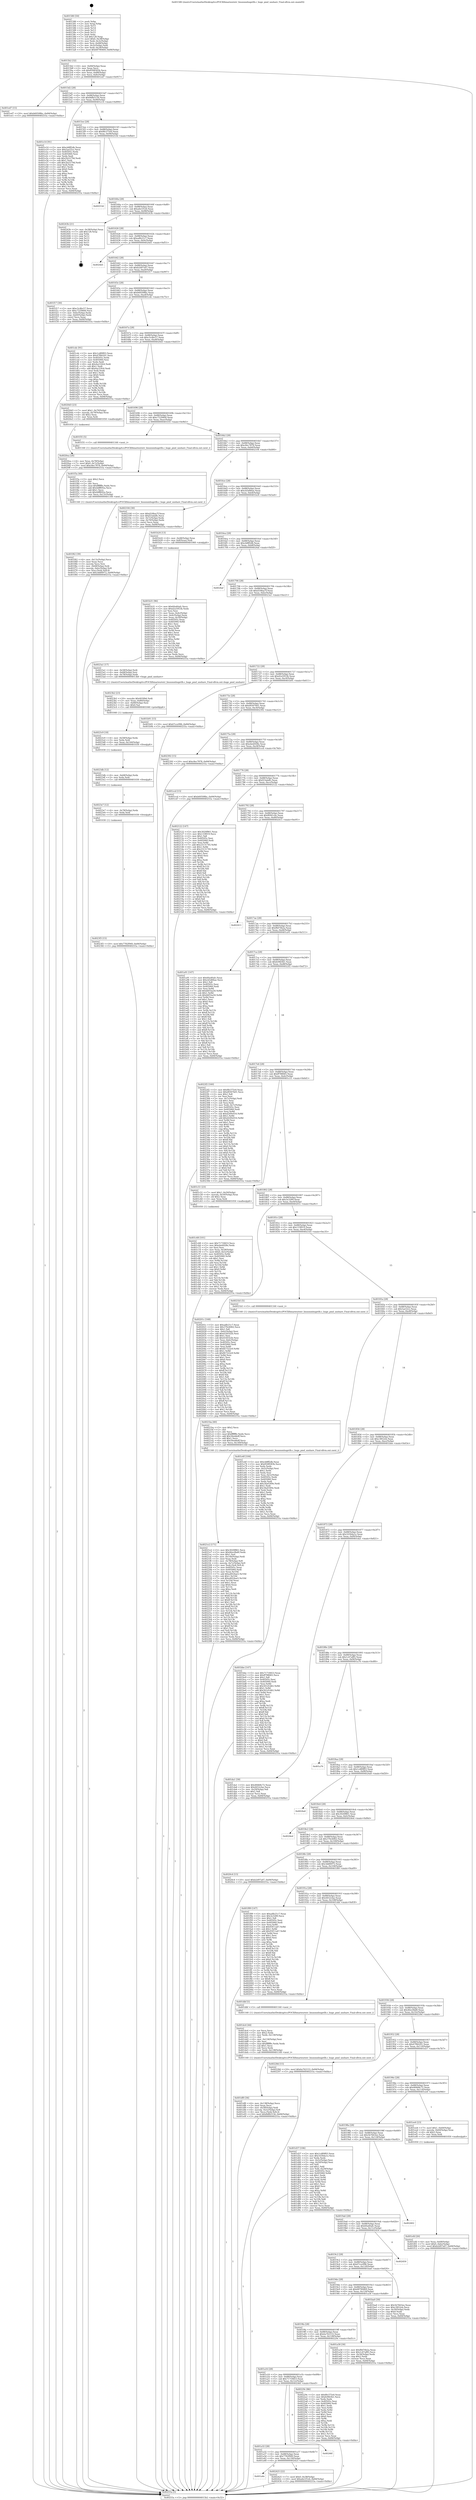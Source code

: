 digraph "0x401580" {
  label = "0x401580 (/mnt/c/Users/mathe/Desktop/tcc/POCII/binaries/extr_linuxmmhugetlb.c_huge_pmd_unshare_Final-ollvm.out::main(0))"
  labelloc = "t"
  node[shape=record]

  Entry [label="",width=0.3,height=0.3,shape=circle,fillcolor=black,style=filled]
  "0x4015b2" [label="{
     0x4015b2 [32]\l
     | [instrs]\l
     &nbsp;&nbsp;0x4015b2 \<+6\>: mov -0x84(%rbp),%eax\l
     &nbsp;&nbsp;0x4015b8 \<+2\>: mov %eax,%ecx\l
     &nbsp;&nbsp;0x4015ba \<+6\>: sub $0x8508583b,%ecx\l
     &nbsp;&nbsp;0x4015c0 \<+6\>: mov %eax,-0x88(%rbp)\l
     &nbsp;&nbsp;0x4015c6 \<+6\>: mov %ecx,-0x8c(%rbp)\l
     &nbsp;&nbsp;0x4015cc \<+6\>: je 0000000000401ed7 \<main+0x957\>\l
  }"]
  "0x401ed7" [label="{
     0x401ed7 [15]\l
     | [instrs]\l
     &nbsp;&nbsp;0x401ed7 \<+10\>: movl $0xb60508bc,-0x84(%rbp)\l
     &nbsp;&nbsp;0x401ee1 \<+5\>: jmp 000000000040255a \<main+0xfda\>\l
  }"]
  "0x4015d2" [label="{
     0x4015d2 [28]\l
     | [instrs]\l
     &nbsp;&nbsp;0x4015d2 \<+5\>: jmp 00000000004015d7 \<main+0x57\>\l
     &nbsp;&nbsp;0x4015d7 \<+6\>: mov -0x88(%rbp),%eax\l
     &nbsp;&nbsp;0x4015dd \<+5\>: sub $0x8dfb5156,%eax\l
     &nbsp;&nbsp;0x4015e2 \<+6\>: mov %eax,-0x90(%rbp)\l
     &nbsp;&nbsp;0x4015e8 \<+6\>: je 0000000000401e14 \<main+0x894\>\l
  }"]
  Exit [label="",width=0.3,height=0.3,shape=circle,fillcolor=black,style=filled,peripheries=2]
  "0x401e14" [label="{
     0x401e14 [91]\l
     | [instrs]\l
     &nbsp;&nbsp;0x401e14 \<+5\>: mov $0xcb8ff2db,%eax\l
     &nbsp;&nbsp;0x401e19 \<+5\>: mov $0x5ae52cc,%ecx\l
     &nbsp;&nbsp;0x401e1e \<+7\>: mov 0x40505c,%edx\l
     &nbsp;&nbsp;0x401e25 \<+7\>: mov 0x405060,%esi\l
     &nbsp;&nbsp;0x401e2c \<+2\>: mov %edx,%edi\l
     &nbsp;&nbsp;0x401e2e \<+6\>: sub $0x2fa5279d,%edi\l
     &nbsp;&nbsp;0x401e34 \<+3\>: sub $0x1,%edi\l
     &nbsp;&nbsp;0x401e37 \<+6\>: add $0x2fa5279d,%edi\l
     &nbsp;&nbsp;0x401e3d \<+3\>: imul %edi,%edx\l
     &nbsp;&nbsp;0x401e40 \<+3\>: and $0x1,%edx\l
     &nbsp;&nbsp;0x401e43 \<+3\>: cmp $0x0,%edx\l
     &nbsp;&nbsp;0x401e46 \<+4\>: sete %r8b\l
     &nbsp;&nbsp;0x401e4a \<+3\>: cmp $0xa,%esi\l
     &nbsp;&nbsp;0x401e4d \<+4\>: setl %r9b\l
     &nbsp;&nbsp;0x401e51 \<+3\>: mov %r8b,%r10b\l
     &nbsp;&nbsp;0x401e54 \<+3\>: and %r9b,%r10b\l
     &nbsp;&nbsp;0x401e57 \<+3\>: xor %r9b,%r8b\l
     &nbsp;&nbsp;0x401e5a \<+3\>: or %r8b,%r10b\l
     &nbsp;&nbsp;0x401e5d \<+4\>: test $0x1,%r10b\l
     &nbsp;&nbsp;0x401e61 \<+3\>: cmovne %ecx,%eax\l
     &nbsp;&nbsp;0x401e64 \<+6\>: mov %eax,-0x84(%rbp)\l
     &nbsp;&nbsp;0x401e6a \<+5\>: jmp 000000000040255a \<main+0xfda\>\l
  }"]
  "0x4015ee" [label="{
     0x4015ee [28]\l
     | [instrs]\l
     &nbsp;&nbsp;0x4015ee \<+5\>: jmp 00000000004015f3 \<main+0x73\>\l
     &nbsp;&nbsp;0x4015f3 \<+6\>: mov -0x88(%rbp),%eax\l
     &nbsp;&nbsp;0x4015f9 \<+5\>: sub $0x8fe375e0,%eax\l
     &nbsp;&nbsp;0x4015fe \<+6\>: mov %eax,-0x94(%rbp)\l
     &nbsp;&nbsp;0x401604 \<+6\>: je 000000000040253d \<main+0xfbd\>\l
  }"]
  "0x401a4e" [label="{
     0x401a4e\l
  }", style=dashed]
  "0x40253d" [label="{
     0x40253d\l
  }", style=dashed]
  "0x40160a" [label="{
     0x40160a [28]\l
     | [instrs]\l
     &nbsp;&nbsp;0x40160a \<+5\>: jmp 000000000040160f \<main+0x8f\>\l
     &nbsp;&nbsp;0x40160f \<+6\>: mov -0x88(%rbp),%eax\l
     &nbsp;&nbsp;0x401615 \<+5\>: sub $0xa6e1f1e6,%eax\l
     &nbsp;&nbsp;0x40161a \<+6\>: mov %eax,-0x98(%rbp)\l
     &nbsp;&nbsp;0x401620 \<+6\>: je 000000000040243b \<main+0xebb\>\l
  }"]
  "0x402425" [label="{
     0x402425 [22]\l
     | [instrs]\l
     &nbsp;&nbsp;0x402425 \<+7\>: movl $0x0,-0x38(%rbp)\l
     &nbsp;&nbsp;0x40242c \<+10\>: movl $0xa6e1f1e6,-0x84(%rbp)\l
     &nbsp;&nbsp;0x402436 \<+5\>: jmp 000000000040255a \<main+0xfda\>\l
  }"]
  "0x40243b" [label="{
     0x40243b [21]\l
     | [instrs]\l
     &nbsp;&nbsp;0x40243b \<+3\>: mov -0x38(%rbp),%eax\l
     &nbsp;&nbsp;0x40243e \<+7\>: add $0x128,%rsp\l
     &nbsp;&nbsp;0x402445 \<+1\>: pop %rbx\l
     &nbsp;&nbsp;0x402446 \<+2\>: pop %r12\l
     &nbsp;&nbsp;0x402448 \<+2\>: pop %r13\l
     &nbsp;&nbsp;0x40244a \<+2\>: pop %r14\l
     &nbsp;&nbsp;0x40244c \<+2\>: pop %r15\l
     &nbsp;&nbsp;0x40244e \<+1\>: pop %rbp\l
     &nbsp;&nbsp;0x40244f \<+1\>: ret\l
  }"]
  "0x401626" [label="{
     0x401626 [28]\l
     | [instrs]\l
     &nbsp;&nbsp;0x401626 \<+5\>: jmp 000000000040162b \<main+0xab\>\l
     &nbsp;&nbsp;0x40162b \<+6\>: mov -0x88(%rbp),%eax\l
     &nbsp;&nbsp;0x401631 \<+5\>: sub $0xadfe21c7,%eax\l
     &nbsp;&nbsp;0x401636 \<+6\>: mov %eax,-0x9c(%rbp)\l
     &nbsp;&nbsp;0x40163c \<+6\>: je 00000000004024d1 \<main+0xf51\>\l
  }"]
  "0x401a32" [label="{
     0x401a32 [28]\l
     | [instrs]\l
     &nbsp;&nbsp;0x401a32 \<+5\>: jmp 0000000000401a37 \<main+0x4b7\>\l
     &nbsp;&nbsp;0x401a37 \<+6\>: mov -0x88(%rbp),%eax\l
     &nbsp;&nbsp;0x401a3d \<+5\>: sub $0x7782f949,%eax\l
     &nbsp;&nbsp;0x401a42 \<+6\>: mov %eax,-0x130(%rbp)\l
     &nbsp;&nbsp;0x401a48 \<+6\>: je 0000000000402425 \<main+0xea5\>\l
  }"]
  "0x4024d1" [label="{
     0x4024d1\l
  }", style=dashed]
  "0x401642" [label="{
     0x401642 [28]\l
     | [instrs]\l
     &nbsp;&nbsp;0x401642 \<+5\>: jmp 0000000000401647 \<main+0xc7\>\l
     &nbsp;&nbsp;0x401647 \<+6\>: mov -0x88(%rbp),%eax\l
     &nbsp;&nbsp;0x40164d \<+5\>: sub $0xb2d97a07,%eax\l
     &nbsp;&nbsp;0x401652 \<+6\>: mov %eax,-0xa0(%rbp)\l
     &nbsp;&nbsp;0x401658 \<+6\>: je 0000000000401f17 \<main+0x997\>\l
  }"]
  "0x40246f" [label="{
     0x40246f\l
  }", style=dashed]
  "0x401f17" [label="{
     0x401f17 [30]\l
     | [instrs]\l
     &nbsp;&nbsp;0x401f17 \<+5\>: mov $0xc5c4bc57,%eax\l
     &nbsp;&nbsp;0x401f1c \<+5\>: mov $0xc7229400,%ecx\l
     &nbsp;&nbsp;0x401f21 \<+3\>: mov -0x6c(%rbp),%edx\l
     &nbsp;&nbsp;0x401f24 \<+3\>: cmp -0x60(%rbp),%edx\l
     &nbsp;&nbsp;0x401f27 \<+3\>: cmovl %ecx,%eax\l
     &nbsp;&nbsp;0x401f2a \<+6\>: mov %eax,-0x84(%rbp)\l
     &nbsp;&nbsp;0x401f30 \<+5\>: jmp 000000000040255a \<main+0xfda\>\l
  }"]
  "0x40165e" [label="{
     0x40165e [28]\l
     | [instrs]\l
     &nbsp;&nbsp;0x40165e \<+5\>: jmp 0000000000401663 \<main+0xe3\>\l
     &nbsp;&nbsp;0x401663 \<+6\>: mov -0x88(%rbp),%eax\l
     &nbsp;&nbsp;0x401669 \<+5\>: sub $0xb60508bc,%eax\l
     &nbsp;&nbsp;0x40166e \<+6\>: mov %eax,-0xa4(%rbp)\l
     &nbsp;&nbsp;0x401674 \<+6\>: je 0000000000401cdc \<main+0x75c\>\l
  }"]
  "0x4023f3" [label="{
     0x4023f3 [15]\l
     | [instrs]\l
     &nbsp;&nbsp;0x4023f3 \<+10\>: movl $0x7782f949,-0x84(%rbp)\l
     &nbsp;&nbsp;0x4023fd \<+5\>: jmp 000000000040255a \<main+0xfda\>\l
  }"]
  "0x401cdc" [label="{
     0x401cdc [91]\l
     | [instrs]\l
     &nbsp;&nbsp;0x401cdc \<+5\>: mov $0x1cd89f03,%eax\l
     &nbsp;&nbsp;0x401ce1 \<+5\>: mov $0x47f66201,%ecx\l
     &nbsp;&nbsp;0x401ce6 \<+7\>: mov 0x40505c,%edx\l
     &nbsp;&nbsp;0x401ced \<+7\>: mov 0x405060,%esi\l
     &nbsp;&nbsp;0x401cf4 \<+2\>: mov %edx,%edi\l
     &nbsp;&nbsp;0x401cf6 \<+6\>: sub $0x4ac55fc6,%edi\l
     &nbsp;&nbsp;0x401cfc \<+3\>: sub $0x1,%edi\l
     &nbsp;&nbsp;0x401cff \<+6\>: add $0x4ac55fc6,%edi\l
     &nbsp;&nbsp;0x401d05 \<+3\>: imul %edi,%edx\l
     &nbsp;&nbsp;0x401d08 \<+3\>: and $0x1,%edx\l
     &nbsp;&nbsp;0x401d0b \<+3\>: cmp $0x0,%edx\l
     &nbsp;&nbsp;0x401d0e \<+4\>: sete %r8b\l
     &nbsp;&nbsp;0x401d12 \<+3\>: cmp $0xa,%esi\l
     &nbsp;&nbsp;0x401d15 \<+4\>: setl %r9b\l
     &nbsp;&nbsp;0x401d19 \<+3\>: mov %r8b,%r10b\l
     &nbsp;&nbsp;0x401d1c \<+3\>: and %r9b,%r10b\l
     &nbsp;&nbsp;0x401d1f \<+3\>: xor %r9b,%r8b\l
     &nbsp;&nbsp;0x401d22 \<+3\>: or %r8b,%r10b\l
     &nbsp;&nbsp;0x401d25 \<+4\>: test $0x1,%r10b\l
     &nbsp;&nbsp;0x401d29 \<+3\>: cmovne %ecx,%eax\l
     &nbsp;&nbsp;0x401d2c \<+6\>: mov %eax,-0x84(%rbp)\l
     &nbsp;&nbsp;0x401d32 \<+5\>: jmp 000000000040255a \<main+0xfda\>\l
  }"]
  "0x40167a" [label="{
     0x40167a [28]\l
     | [instrs]\l
     &nbsp;&nbsp;0x40167a \<+5\>: jmp 000000000040167f \<main+0xff\>\l
     &nbsp;&nbsp;0x40167f \<+6\>: mov -0x88(%rbp),%eax\l
     &nbsp;&nbsp;0x401685 \<+5\>: sub $0xc5c4bc57,%eax\l
     &nbsp;&nbsp;0x40168a \<+6\>: mov %eax,-0xa8(%rbp)\l
     &nbsp;&nbsp;0x401690 \<+6\>: je 00000000004020d3 \<main+0xb53\>\l
  }"]
  "0x4023e7" [label="{
     0x4023e7 [12]\l
     | [instrs]\l
     &nbsp;&nbsp;0x4023e7 \<+4\>: mov -0x78(%rbp),%rdx\l
     &nbsp;&nbsp;0x4023eb \<+3\>: mov %rdx,%rdi\l
     &nbsp;&nbsp;0x4023ee \<+5\>: call 0000000000401030 \<free@plt\>\l
     | [calls]\l
     &nbsp;&nbsp;0x401030 \{1\} (unknown)\l
  }"]
  "0x4020d3" [label="{
     0x4020d3 [23]\l
     | [instrs]\l
     &nbsp;&nbsp;0x4020d3 \<+7\>: movl $0x1,-0x70(%rbp)\l
     &nbsp;&nbsp;0x4020da \<+4\>: movslq -0x70(%rbp),%rax\l
     &nbsp;&nbsp;0x4020de \<+4\>: shl $0x2,%rax\l
     &nbsp;&nbsp;0x4020e2 \<+3\>: mov %rax,%rdi\l
     &nbsp;&nbsp;0x4020e5 \<+5\>: call 0000000000401050 \<malloc@plt\>\l
     | [calls]\l
     &nbsp;&nbsp;0x401050 \{1\} (unknown)\l
  }"]
  "0x401696" [label="{
     0x401696 [28]\l
     | [instrs]\l
     &nbsp;&nbsp;0x401696 \<+5\>: jmp 000000000040169b \<main+0x11b\>\l
     &nbsp;&nbsp;0x40169b \<+6\>: mov -0x88(%rbp),%eax\l
     &nbsp;&nbsp;0x4016a1 \<+5\>: sub $0xc7229400,%eax\l
     &nbsp;&nbsp;0x4016a6 \<+6\>: mov %eax,-0xac(%rbp)\l
     &nbsp;&nbsp;0x4016ac \<+6\>: je 0000000000401f35 \<main+0x9b5\>\l
  }"]
  "0x4023db" [label="{
     0x4023db [12]\l
     | [instrs]\l
     &nbsp;&nbsp;0x4023db \<+4\>: mov -0x68(%rbp),%rdx\l
     &nbsp;&nbsp;0x4023df \<+3\>: mov %rdx,%rdi\l
     &nbsp;&nbsp;0x4023e2 \<+5\>: call 0000000000401030 \<free@plt\>\l
     | [calls]\l
     &nbsp;&nbsp;0x401030 \{1\} (unknown)\l
  }"]
  "0x401f35" [label="{
     0x401f35 [5]\l
     | [instrs]\l
     &nbsp;&nbsp;0x401f35 \<+5\>: call 0000000000401160 \<next_i\>\l
     | [calls]\l
     &nbsp;&nbsp;0x401160 \{1\} (/mnt/c/Users/mathe/Desktop/tcc/POCII/binaries/extr_linuxmmhugetlb.c_huge_pmd_unshare_Final-ollvm.out::next_i)\l
  }"]
  "0x4016b2" [label="{
     0x4016b2 [28]\l
     | [instrs]\l
     &nbsp;&nbsp;0x4016b2 \<+5\>: jmp 00000000004016b7 \<main+0x137\>\l
     &nbsp;&nbsp;0x4016b7 \<+6\>: mov -0x88(%rbp),%eax\l
     &nbsp;&nbsp;0x4016bd \<+5\>: sub $0xc8ec7878,%eax\l
     &nbsp;&nbsp;0x4016c2 \<+6\>: mov %eax,-0xb0(%rbp)\l
     &nbsp;&nbsp;0x4016c8 \<+6\>: je 0000000000402104 \<main+0xb84\>\l
  }"]
  "0x4023c9" [label="{
     0x4023c9 [18]\l
     | [instrs]\l
     &nbsp;&nbsp;0x4023c9 \<+4\>: mov -0x58(%rbp),%rdx\l
     &nbsp;&nbsp;0x4023cd \<+3\>: mov %rdx,%rdi\l
     &nbsp;&nbsp;0x4023d0 \<+6\>: mov %eax,-0x144(%rbp)\l
     &nbsp;&nbsp;0x4023d6 \<+5\>: call 0000000000401030 \<free@plt\>\l
     | [calls]\l
     &nbsp;&nbsp;0x401030 \{1\} (unknown)\l
  }"]
  "0x402104" [label="{
     0x402104 [30]\l
     | [instrs]\l
     &nbsp;&nbsp;0x402104 \<+5\>: mov $0xd108aa7f,%eax\l
     &nbsp;&nbsp;0x402109 \<+5\>: mov $0xf23abdfc,%ecx\l
     &nbsp;&nbsp;0x40210e \<+3\>: mov -0x7c(%rbp),%edx\l
     &nbsp;&nbsp;0x402111 \<+3\>: cmp -0x70(%rbp),%edx\l
     &nbsp;&nbsp;0x402114 \<+3\>: cmovl %ecx,%eax\l
     &nbsp;&nbsp;0x402117 \<+6\>: mov %eax,-0x84(%rbp)\l
     &nbsp;&nbsp;0x40211d \<+5\>: jmp 000000000040255a \<main+0xfda\>\l
  }"]
  "0x4016ce" [label="{
     0x4016ce [28]\l
     | [instrs]\l
     &nbsp;&nbsp;0x4016ce \<+5\>: jmp 00000000004016d3 \<main+0x153\>\l
     &nbsp;&nbsp;0x4016d3 \<+6\>: mov -0x88(%rbp),%eax\l
     &nbsp;&nbsp;0x4016d9 \<+5\>: sub $0xcb5d06ae,%eax\l
     &nbsp;&nbsp;0x4016de \<+6\>: mov %eax,-0xb4(%rbp)\l
     &nbsp;&nbsp;0x4016e4 \<+6\>: je 0000000000401b24 \<main+0x5a4\>\l
  }"]
  "0x4023b2" [label="{
     0x4023b2 [23]\l
     | [instrs]\l
     &nbsp;&nbsp;0x4023b2 \<+10\>: movabs $0x4030b6,%rdi\l
     &nbsp;&nbsp;0x4023bc \<+3\>: mov %eax,-0x80(%rbp)\l
     &nbsp;&nbsp;0x4023bf \<+3\>: mov -0x80(%rbp),%esi\l
     &nbsp;&nbsp;0x4023c2 \<+2\>: mov $0x0,%al\l
     &nbsp;&nbsp;0x4023c4 \<+5\>: call 0000000000401040 \<printf@plt\>\l
     | [calls]\l
     &nbsp;&nbsp;0x401040 \{1\} (unknown)\l
  }"]
  "0x401b24" [label="{
     0x401b24 [13]\l
     | [instrs]\l
     &nbsp;&nbsp;0x401b24 \<+4\>: mov -0x48(%rbp),%rax\l
     &nbsp;&nbsp;0x401b28 \<+4\>: mov 0x8(%rax),%rdi\l
     &nbsp;&nbsp;0x401b2c \<+5\>: call 0000000000401060 \<atoi@plt\>\l
     | [calls]\l
     &nbsp;&nbsp;0x401060 \{1\} (unknown)\l
  }"]
  "0x4016ea" [label="{
     0x4016ea [28]\l
     | [instrs]\l
     &nbsp;&nbsp;0x4016ea \<+5\>: jmp 00000000004016ef \<main+0x16f\>\l
     &nbsp;&nbsp;0x4016ef \<+6\>: mov -0x88(%rbp),%eax\l
     &nbsp;&nbsp;0x4016f5 \<+5\>: sub $0xcb8ff2db,%eax\l
     &nbsp;&nbsp;0x4016fa \<+6\>: mov %eax,-0xb8(%rbp)\l
     &nbsp;&nbsp;0x401700 \<+6\>: je 00000000004024af \<main+0xf2f\>\l
  }"]
  "0x401a16" [label="{
     0x401a16 [28]\l
     | [instrs]\l
     &nbsp;&nbsp;0x401a16 \<+5\>: jmp 0000000000401a1b \<main+0x49b\>\l
     &nbsp;&nbsp;0x401a1b \<+6\>: mov -0x88(%rbp),%eax\l
     &nbsp;&nbsp;0x401a21 \<+5\>: sub $0x71718453,%eax\l
     &nbsp;&nbsp;0x401a26 \<+6\>: mov %eax,-0x12c(%rbp)\l
     &nbsp;&nbsp;0x401a2c \<+6\>: je 000000000040246f \<main+0xeef\>\l
  }"]
  "0x4024af" [label="{
     0x4024af\l
  }", style=dashed]
  "0x401706" [label="{
     0x401706 [28]\l
     | [instrs]\l
     &nbsp;&nbsp;0x401706 \<+5\>: jmp 000000000040170b \<main+0x18b\>\l
     &nbsp;&nbsp;0x40170b \<+6\>: mov -0x88(%rbp),%eax\l
     &nbsp;&nbsp;0x401711 \<+5\>: sub $0xd108aa7f,%eax\l
     &nbsp;&nbsp;0x401716 \<+6\>: mov %eax,-0xbc(%rbp)\l
     &nbsp;&nbsp;0x40171c \<+6\>: je 00000000004023a1 \<main+0xe21\>\l
  }"]
  "0x40229c" [label="{
     0x40229c [86]\l
     | [instrs]\l
     &nbsp;&nbsp;0x40229c \<+5\>: mov $0x8fe375e0,%eax\l
     &nbsp;&nbsp;0x4022a1 \<+5\>: mov $0xfe9fd3b1,%ecx\l
     &nbsp;&nbsp;0x4022a6 \<+2\>: xor %edx,%edx\l
     &nbsp;&nbsp;0x4022a8 \<+7\>: mov 0x40505c,%esi\l
     &nbsp;&nbsp;0x4022af \<+7\>: mov 0x405060,%edi\l
     &nbsp;&nbsp;0x4022b6 \<+3\>: sub $0x1,%edx\l
     &nbsp;&nbsp;0x4022b9 \<+3\>: mov %esi,%r8d\l
     &nbsp;&nbsp;0x4022bc \<+3\>: add %edx,%r8d\l
     &nbsp;&nbsp;0x4022bf \<+4\>: imul %r8d,%esi\l
     &nbsp;&nbsp;0x4022c3 \<+3\>: and $0x1,%esi\l
     &nbsp;&nbsp;0x4022c6 \<+3\>: cmp $0x0,%esi\l
     &nbsp;&nbsp;0x4022c9 \<+4\>: sete %r9b\l
     &nbsp;&nbsp;0x4022cd \<+3\>: cmp $0xa,%edi\l
     &nbsp;&nbsp;0x4022d0 \<+4\>: setl %r10b\l
     &nbsp;&nbsp;0x4022d4 \<+3\>: mov %r9b,%r11b\l
     &nbsp;&nbsp;0x4022d7 \<+3\>: and %r10b,%r11b\l
     &nbsp;&nbsp;0x4022da \<+3\>: xor %r10b,%r9b\l
     &nbsp;&nbsp;0x4022dd \<+3\>: or %r9b,%r11b\l
     &nbsp;&nbsp;0x4022e0 \<+4\>: test $0x1,%r11b\l
     &nbsp;&nbsp;0x4022e4 \<+3\>: cmovne %ecx,%eax\l
     &nbsp;&nbsp;0x4022e7 \<+6\>: mov %eax,-0x84(%rbp)\l
     &nbsp;&nbsp;0x4022ed \<+5\>: jmp 000000000040255a \<main+0xfda\>\l
  }"]
  "0x4023a1" [label="{
     0x4023a1 [17]\l
     | [instrs]\l
     &nbsp;&nbsp;0x4023a1 \<+4\>: mov -0x58(%rbp),%rdi\l
     &nbsp;&nbsp;0x4023a5 \<+4\>: mov -0x68(%rbp),%rsi\l
     &nbsp;&nbsp;0x4023a9 \<+4\>: mov -0x78(%rbp),%rdx\l
     &nbsp;&nbsp;0x4023ad \<+5\>: call 00000000004013b0 \<huge_pmd_unshare\>\l
     | [calls]\l
     &nbsp;&nbsp;0x4013b0 \{1\} (/mnt/c/Users/mathe/Desktop/tcc/POCII/binaries/extr_linuxmmhugetlb.c_huge_pmd_unshare_Final-ollvm.out::huge_pmd_unshare)\l
  }"]
  "0x401722" [label="{
     0x401722 [28]\l
     | [instrs]\l
     &nbsp;&nbsp;0x401722 \<+5\>: jmp 0000000000401727 \<main+0x1a7\>\l
     &nbsp;&nbsp;0x401727 \<+6\>: mov -0x88(%rbp),%eax\l
     &nbsp;&nbsp;0x40172d \<+5\>: sub $0xd2a5953b,%eax\l
     &nbsp;&nbsp;0x401732 \<+6\>: mov %eax,-0xc0(%rbp)\l
     &nbsp;&nbsp;0x401738 \<+6\>: je 0000000000401b91 \<main+0x611\>\l
  }"]
  "0x4021e2" [label="{
     0x4021e2 [171]\l
     | [instrs]\l
     &nbsp;&nbsp;0x4021e2 \<+5\>: mov $0x3020f861,%ecx\l
     &nbsp;&nbsp;0x4021e7 \<+5\>: mov $0x46ec0bd0,%edx\l
     &nbsp;&nbsp;0x4021ec \<+3\>: mov $0x1,%sil\l
     &nbsp;&nbsp;0x4021ef \<+6\>: mov -0x140(%rbp),%edi\l
     &nbsp;&nbsp;0x4021f5 \<+3\>: imul %eax,%edi\l
     &nbsp;&nbsp;0x4021f8 \<+4\>: mov -0x78(%rbp),%r8\l
     &nbsp;&nbsp;0x4021fc \<+4\>: movslq -0x7c(%rbp),%r9\l
     &nbsp;&nbsp;0x402200 \<+4\>: mov %edi,(%r8,%r9,4)\l
     &nbsp;&nbsp;0x402204 \<+7\>: mov 0x40505c,%eax\l
     &nbsp;&nbsp;0x40220b \<+7\>: mov 0x405060,%edi\l
     &nbsp;&nbsp;0x402212 \<+3\>: mov %eax,%r10d\l
     &nbsp;&nbsp;0x402215 \<+7\>: add $0xa4024ae5,%r10d\l
     &nbsp;&nbsp;0x40221c \<+4\>: sub $0x1,%r10d\l
     &nbsp;&nbsp;0x402220 \<+7\>: sub $0xa4024ae5,%r10d\l
     &nbsp;&nbsp;0x402227 \<+4\>: imul %r10d,%eax\l
     &nbsp;&nbsp;0x40222b \<+3\>: and $0x1,%eax\l
     &nbsp;&nbsp;0x40222e \<+3\>: cmp $0x0,%eax\l
     &nbsp;&nbsp;0x402231 \<+4\>: sete %r11b\l
     &nbsp;&nbsp;0x402235 \<+3\>: cmp $0xa,%edi\l
     &nbsp;&nbsp;0x402238 \<+3\>: setl %bl\l
     &nbsp;&nbsp;0x40223b \<+3\>: mov %r11b,%r14b\l
     &nbsp;&nbsp;0x40223e \<+4\>: xor $0xff,%r14b\l
     &nbsp;&nbsp;0x402242 \<+3\>: mov %bl,%r15b\l
     &nbsp;&nbsp;0x402245 \<+4\>: xor $0xff,%r15b\l
     &nbsp;&nbsp;0x402249 \<+4\>: xor $0x1,%sil\l
     &nbsp;&nbsp;0x40224d \<+3\>: mov %r14b,%r12b\l
     &nbsp;&nbsp;0x402250 \<+4\>: and $0xff,%r12b\l
     &nbsp;&nbsp;0x402254 \<+3\>: and %sil,%r11b\l
     &nbsp;&nbsp;0x402257 \<+3\>: mov %r15b,%r13b\l
     &nbsp;&nbsp;0x40225a \<+4\>: and $0xff,%r13b\l
     &nbsp;&nbsp;0x40225e \<+3\>: and %sil,%bl\l
     &nbsp;&nbsp;0x402261 \<+3\>: or %r11b,%r12b\l
     &nbsp;&nbsp;0x402264 \<+3\>: or %bl,%r13b\l
     &nbsp;&nbsp;0x402267 \<+3\>: xor %r13b,%r12b\l
     &nbsp;&nbsp;0x40226a \<+3\>: or %r15b,%r14b\l
     &nbsp;&nbsp;0x40226d \<+4\>: xor $0xff,%r14b\l
     &nbsp;&nbsp;0x402271 \<+4\>: or $0x1,%sil\l
     &nbsp;&nbsp;0x402275 \<+3\>: and %sil,%r14b\l
     &nbsp;&nbsp;0x402278 \<+3\>: or %r14b,%r12b\l
     &nbsp;&nbsp;0x40227b \<+4\>: test $0x1,%r12b\l
     &nbsp;&nbsp;0x40227f \<+3\>: cmovne %edx,%ecx\l
     &nbsp;&nbsp;0x402282 \<+6\>: mov %ecx,-0x84(%rbp)\l
     &nbsp;&nbsp;0x402288 \<+5\>: jmp 000000000040255a \<main+0xfda\>\l
  }"]
  "0x401b91" [label="{
     0x401b91 [15]\l
     | [instrs]\l
     &nbsp;&nbsp;0x401b91 \<+10\>: movl $0x67cce996,-0x84(%rbp)\l
     &nbsp;&nbsp;0x401b9b \<+5\>: jmp 000000000040255a \<main+0xfda\>\l
  }"]
  "0x40173e" [label="{
     0x40173e [28]\l
     | [instrs]\l
     &nbsp;&nbsp;0x40173e \<+5\>: jmp 0000000000401743 \<main+0x1c3\>\l
     &nbsp;&nbsp;0x401743 \<+6\>: mov -0x88(%rbp),%eax\l
     &nbsp;&nbsp;0x401749 \<+5\>: sub $0xd9307b01,%eax\l
     &nbsp;&nbsp;0x40174e \<+6\>: mov %eax,-0xc4(%rbp)\l
     &nbsp;&nbsp;0x401754 \<+6\>: je 0000000000402392 \<main+0xe12\>\l
  }"]
  "0x4021ba" [label="{
     0x4021ba [40]\l
     | [instrs]\l
     &nbsp;&nbsp;0x4021ba \<+5\>: mov $0x2,%ecx\l
     &nbsp;&nbsp;0x4021bf \<+1\>: cltd\l
     &nbsp;&nbsp;0x4021c0 \<+2\>: idiv %ecx\l
     &nbsp;&nbsp;0x4021c2 \<+6\>: imul $0xfffffffe,%edx,%ecx\l
     &nbsp;&nbsp;0x4021c8 \<+6\>: add $0x56eddeff,%ecx\l
     &nbsp;&nbsp;0x4021ce \<+3\>: add $0x1,%ecx\l
     &nbsp;&nbsp;0x4021d1 \<+6\>: sub $0x56eddeff,%ecx\l
     &nbsp;&nbsp;0x4021d7 \<+6\>: mov %ecx,-0x140(%rbp)\l
     &nbsp;&nbsp;0x4021dd \<+5\>: call 0000000000401160 \<next_i\>\l
     | [calls]\l
     &nbsp;&nbsp;0x401160 \{1\} (/mnt/c/Users/mathe/Desktop/tcc/POCII/binaries/extr_linuxmmhugetlb.c_huge_pmd_unshare_Final-ollvm.out::next_i)\l
  }"]
  "0x402392" [label="{
     0x402392 [15]\l
     | [instrs]\l
     &nbsp;&nbsp;0x402392 \<+10\>: movl $0xc8ec7878,-0x84(%rbp)\l
     &nbsp;&nbsp;0x40239c \<+5\>: jmp 000000000040255a \<main+0xfda\>\l
  }"]
  "0x40175a" [label="{
     0x40175a [28]\l
     | [instrs]\l
     &nbsp;&nbsp;0x40175a \<+5\>: jmp 000000000040175f \<main+0x1df\>\l
     &nbsp;&nbsp;0x40175f \<+6\>: mov -0x88(%rbp),%eax\l
     &nbsp;&nbsp;0x401765 \<+5\>: sub $0xebeb928e,%eax\l
     &nbsp;&nbsp;0x40176a \<+6\>: mov %eax,-0xc8(%rbp)\l
     &nbsp;&nbsp;0x401770 \<+6\>: je 0000000000401ccd \<main+0x74d\>\l
  }"]
  "0x4020ea" [label="{
     0x4020ea [26]\l
     | [instrs]\l
     &nbsp;&nbsp;0x4020ea \<+4\>: mov %rax,-0x78(%rbp)\l
     &nbsp;&nbsp;0x4020ee \<+7\>: movl $0x0,-0x7c(%rbp)\l
     &nbsp;&nbsp;0x4020f5 \<+10\>: movl $0xc8ec7878,-0x84(%rbp)\l
     &nbsp;&nbsp;0x4020ff \<+5\>: jmp 000000000040255a \<main+0xfda\>\l
  }"]
  "0x401ccd" [label="{
     0x401ccd [15]\l
     | [instrs]\l
     &nbsp;&nbsp;0x401ccd \<+10\>: movl $0xb60508bc,-0x84(%rbp)\l
     &nbsp;&nbsp;0x401cd7 \<+5\>: jmp 000000000040255a \<main+0xfda\>\l
  }"]
  "0x401776" [label="{
     0x401776 [28]\l
     | [instrs]\l
     &nbsp;&nbsp;0x401776 \<+5\>: jmp 000000000040177b \<main+0x1fb\>\l
     &nbsp;&nbsp;0x40177b \<+6\>: mov -0x88(%rbp),%eax\l
     &nbsp;&nbsp;0x401781 \<+5\>: sub $0xf23abdfc,%eax\l
     &nbsp;&nbsp;0x401786 \<+6\>: mov %eax,-0xcc(%rbp)\l
     &nbsp;&nbsp;0x40178c \<+6\>: je 0000000000402122 \<main+0xba2\>\l
  }"]
  "0x401f62" [label="{
     0x401f62 [39]\l
     | [instrs]\l
     &nbsp;&nbsp;0x401f62 \<+6\>: mov -0x13c(%rbp),%ecx\l
     &nbsp;&nbsp;0x401f68 \<+3\>: imul %eax,%ecx\l
     &nbsp;&nbsp;0x401f6b \<+3\>: movslq %ecx,%rsi\l
     &nbsp;&nbsp;0x401f6e \<+4\>: mov -0x68(%rbp),%rdi\l
     &nbsp;&nbsp;0x401f72 \<+4\>: movslq -0x6c(%rbp),%r8\l
     &nbsp;&nbsp;0x401f76 \<+4\>: mov %rsi,(%rdi,%r8,8)\l
     &nbsp;&nbsp;0x401f7a \<+10\>: movl $0x3ddf4972,-0x84(%rbp)\l
     &nbsp;&nbsp;0x401f84 \<+5\>: jmp 000000000040255a \<main+0xfda\>\l
  }"]
  "0x402122" [label="{
     0x402122 [147]\l
     | [instrs]\l
     &nbsp;&nbsp;0x402122 \<+5\>: mov $0x3020f861,%eax\l
     &nbsp;&nbsp;0x402127 \<+5\>: mov $0x133f019,%ecx\l
     &nbsp;&nbsp;0x40212c \<+2\>: mov $0x1,%dl\l
     &nbsp;&nbsp;0x40212e \<+7\>: mov 0x40505c,%esi\l
     &nbsp;&nbsp;0x402135 \<+7\>: mov 0x405060,%edi\l
     &nbsp;&nbsp;0x40213c \<+3\>: mov %esi,%r8d\l
     &nbsp;&nbsp;0x40213f \<+7\>: add $0x23131745,%r8d\l
     &nbsp;&nbsp;0x402146 \<+4\>: sub $0x1,%r8d\l
     &nbsp;&nbsp;0x40214a \<+7\>: sub $0x23131745,%r8d\l
     &nbsp;&nbsp;0x402151 \<+4\>: imul %r8d,%esi\l
     &nbsp;&nbsp;0x402155 \<+3\>: and $0x1,%esi\l
     &nbsp;&nbsp;0x402158 \<+3\>: cmp $0x0,%esi\l
     &nbsp;&nbsp;0x40215b \<+4\>: sete %r9b\l
     &nbsp;&nbsp;0x40215f \<+3\>: cmp $0xa,%edi\l
     &nbsp;&nbsp;0x402162 \<+4\>: setl %r10b\l
     &nbsp;&nbsp;0x402166 \<+3\>: mov %r9b,%r11b\l
     &nbsp;&nbsp;0x402169 \<+4\>: xor $0xff,%r11b\l
     &nbsp;&nbsp;0x40216d \<+3\>: mov %r10b,%bl\l
     &nbsp;&nbsp;0x402170 \<+3\>: xor $0xff,%bl\l
     &nbsp;&nbsp;0x402173 \<+3\>: xor $0x0,%dl\l
     &nbsp;&nbsp;0x402176 \<+3\>: mov %r11b,%r14b\l
     &nbsp;&nbsp;0x402179 \<+4\>: and $0x0,%r14b\l
     &nbsp;&nbsp;0x40217d \<+3\>: and %dl,%r9b\l
     &nbsp;&nbsp;0x402180 \<+3\>: mov %bl,%r15b\l
     &nbsp;&nbsp;0x402183 \<+4\>: and $0x0,%r15b\l
     &nbsp;&nbsp;0x402187 \<+3\>: and %dl,%r10b\l
     &nbsp;&nbsp;0x40218a \<+3\>: or %r9b,%r14b\l
     &nbsp;&nbsp;0x40218d \<+3\>: or %r10b,%r15b\l
     &nbsp;&nbsp;0x402190 \<+3\>: xor %r15b,%r14b\l
     &nbsp;&nbsp;0x402193 \<+3\>: or %bl,%r11b\l
     &nbsp;&nbsp;0x402196 \<+4\>: xor $0xff,%r11b\l
     &nbsp;&nbsp;0x40219a \<+3\>: or $0x0,%dl\l
     &nbsp;&nbsp;0x40219d \<+3\>: and %dl,%r11b\l
     &nbsp;&nbsp;0x4021a0 \<+3\>: or %r11b,%r14b\l
     &nbsp;&nbsp;0x4021a3 \<+4\>: test $0x1,%r14b\l
     &nbsp;&nbsp;0x4021a7 \<+3\>: cmovne %ecx,%eax\l
     &nbsp;&nbsp;0x4021aa \<+6\>: mov %eax,-0x84(%rbp)\l
     &nbsp;&nbsp;0x4021b0 \<+5\>: jmp 000000000040255a \<main+0xfda\>\l
  }"]
  "0x401792" [label="{
     0x401792 [28]\l
     | [instrs]\l
     &nbsp;&nbsp;0x401792 \<+5\>: jmp 0000000000401797 \<main+0x217\>\l
     &nbsp;&nbsp;0x401797 \<+6\>: mov -0x88(%rbp),%eax\l
     &nbsp;&nbsp;0x40179d \<+5\>: sub $0xf6941cbc,%eax\l
     &nbsp;&nbsp;0x4017a2 \<+6\>: mov %eax,-0xd0(%rbp)\l
     &nbsp;&nbsp;0x4017a8 \<+6\>: je 0000000000402411 \<main+0xe91\>\l
  }"]
  "0x401f3a" [label="{
     0x401f3a [40]\l
     | [instrs]\l
     &nbsp;&nbsp;0x401f3a \<+5\>: mov $0x2,%ecx\l
     &nbsp;&nbsp;0x401f3f \<+1\>: cltd\l
     &nbsp;&nbsp;0x401f40 \<+2\>: idiv %ecx\l
     &nbsp;&nbsp;0x401f42 \<+6\>: imul $0xfffffffe,%edx,%ecx\l
     &nbsp;&nbsp;0x401f48 \<+6\>: add $0x4dff692a,%ecx\l
     &nbsp;&nbsp;0x401f4e \<+3\>: add $0x1,%ecx\l
     &nbsp;&nbsp;0x401f51 \<+6\>: sub $0x4dff692a,%ecx\l
     &nbsp;&nbsp;0x401f57 \<+6\>: mov %ecx,-0x13c(%rbp)\l
     &nbsp;&nbsp;0x401f5d \<+5\>: call 0000000000401160 \<next_i\>\l
     | [calls]\l
     &nbsp;&nbsp;0x401160 \{1\} (/mnt/c/Users/mathe/Desktop/tcc/POCII/binaries/extr_linuxmmhugetlb.c_huge_pmd_unshare_Final-ollvm.out::next_i)\l
  }"]
  "0x402411" [label="{
     0x402411\l
  }", style=dashed]
  "0x4017ae" [label="{
     0x4017ae [28]\l
     | [instrs]\l
     &nbsp;&nbsp;0x4017ae \<+5\>: jmp 00000000004017b3 \<main+0x233\>\l
     &nbsp;&nbsp;0x4017b3 \<+6\>: mov -0x88(%rbp),%eax\l
     &nbsp;&nbsp;0x4017b9 \<+5\>: sub $0xf8d74b2a,%eax\l
     &nbsp;&nbsp;0x4017be \<+6\>: mov %eax,-0xd4(%rbp)\l
     &nbsp;&nbsp;0x4017c4 \<+6\>: je 0000000000401a91 \<main+0x511\>\l
  }"]
  "0x401efd" [label="{
     0x401efd [26]\l
     | [instrs]\l
     &nbsp;&nbsp;0x401efd \<+4\>: mov %rax,-0x68(%rbp)\l
     &nbsp;&nbsp;0x401f01 \<+7\>: movl $0x0,-0x6c(%rbp)\l
     &nbsp;&nbsp;0x401f08 \<+10\>: movl $0xb2d97a07,-0x84(%rbp)\l
     &nbsp;&nbsp;0x401f12 \<+5\>: jmp 000000000040255a \<main+0xfda\>\l
  }"]
  "0x401a91" [label="{
     0x401a91 [147]\l
     | [instrs]\l
     &nbsp;&nbsp;0x401a91 \<+5\>: mov $0x60a40afc,%eax\l
     &nbsp;&nbsp;0x401a96 \<+5\>: mov $0xcb5d06ae,%ecx\l
     &nbsp;&nbsp;0x401a9b \<+2\>: mov $0x1,%dl\l
     &nbsp;&nbsp;0x401a9d \<+7\>: mov 0x40505c,%esi\l
     &nbsp;&nbsp;0x401aa4 \<+7\>: mov 0x405060,%edi\l
     &nbsp;&nbsp;0x401aab \<+3\>: mov %esi,%r8d\l
     &nbsp;&nbsp;0x401aae \<+7\>: add $0xb6f1ba50,%r8d\l
     &nbsp;&nbsp;0x401ab5 \<+4\>: sub $0x1,%r8d\l
     &nbsp;&nbsp;0x401ab9 \<+7\>: sub $0xb6f1ba50,%r8d\l
     &nbsp;&nbsp;0x401ac0 \<+4\>: imul %r8d,%esi\l
     &nbsp;&nbsp;0x401ac4 \<+3\>: and $0x1,%esi\l
     &nbsp;&nbsp;0x401ac7 \<+3\>: cmp $0x0,%esi\l
     &nbsp;&nbsp;0x401aca \<+4\>: sete %r9b\l
     &nbsp;&nbsp;0x401ace \<+3\>: cmp $0xa,%edi\l
     &nbsp;&nbsp;0x401ad1 \<+4\>: setl %r10b\l
     &nbsp;&nbsp;0x401ad5 \<+3\>: mov %r9b,%r11b\l
     &nbsp;&nbsp;0x401ad8 \<+4\>: xor $0xff,%r11b\l
     &nbsp;&nbsp;0x401adc \<+3\>: mov %r10b,%bl\l
     &nbsp;&nbsp;0x401adf \<+3\>: xor $0xff,%bl\l
     &nbsp;&nbsp;0x401ae2 \<+3\>: xor $0x1,%dl\l
     &nbsp;&nbsp;0x401ae5 \<+3\>: mov %r11b,%r14b\l
     &nbsp;&nbsp;0x401ae8 \<+4\>: and $0xff,%r14b\l
     &nbsp;&nbsp;0x401aec \<+3\>: and %dl,%r9b\l
     &nbsp;&nbsp;0x401aef \<+3\>: mov %bl,%r15b\l
     &nbsp;&nbsp;0x401af2 \<+4\>: and $0xff,%r15b\l
     &nbsp;&nbsp;0x401af6 \<+3\>: and %dl,%r10b\l
     &nbsp;&nbsp;0x401af9 \<+3\>: or %r9b,%r14b\l
     &nbsp;&nbsp;0x401afc \<+3\>: or %r10b,%r15b\l
     &nbsp;&nbsp;0x401aff \<+3\>: xor %r15b,%r14b\l
     &nbsp;&nbsp;0x401b02 \<+3\>: or %bl,%r11b\l
     &nbsp;&nbsp;0x401b05 \<+4\>: xor $0xff,%r11b\l
     &nbsp;&nbsp;0x401b09 \<+3\>: or $0x1,%dl\l
     &nbsp;&nbsp;0x401b0c \<+3\>: and %dl,%r11b\l
     &nbsp;&nbsp;0x401b0f \<+3\>: or %r11b,%r14b\l
     &nbsp;&nbsp;0x401b12 \<+4\>: test $0x1,%r14b\l
     &nbsp;&nbsp;0x401b16 \<+3\>: cmovne %ecx,%eax\l
     &nbsp;&nbsp;0x401b19 \<+6\>: mov %eax,-0x84(%rbp)\l
     &nbsp;&nbsp;0x401b1f \<+5\>: jmp 000000000040255a \<main+0xfda\>\l
  }"]
  "0x4017ca" [label="{
     0x4017ca [28]\l
     | [instrs]\l
     &nbsp;&nbsp;0x4017ca \<+5\>: jmp 00000000004017cf \<main+0x24f\>\l
     &nbsp;&nbsp;0x4017cf \<+6\>: mov -0x88(%rbp),%eax\l
     &nbsp;&nbsp;0x4017d5 \<+5\>: sub $0xfe9fd3b1,%eax\l
     &nbsp;&nbsp;0x4017da \<+6\>: mov %eax,-0xd8(%rbp)\l
     &nbsp;&nbsp;0x4017e0 \<+6\>: je 00000000004022f2 \<main+0xd72\>\l
  }"]
  "0x401df0" [label="{
     0x401df0 [36]\l
     | [instrs]\l
     &nbsp;&nbsp;0x401df0 \<+6\>: mov -0x138(%rbp),%ecx\l
     &nbsp;&nbsp;0x401df6 \<+3\>: imul %eax,%ecx\l
     &nbsp;&nbsp;0x401df9 \<+4\>: mov -0x58(%rbp),%rdi\l
     &nbsp;&nbsp;0x401dfd \<+4\>: movslq -0x5c(%rbp),%r8\l
     &nbsp;&nbsp;0x401e01 \<+4\>: mov %ecx,(%rdi,%r8,4)\l
     &nbsp;&nbsp;0x401e05 \<+10\>: movl $0x8dfb5156,-0x84(%rbp)\l
     &nbsp;&nbsp;0x401e0f \<+5\>: jmp 000000000040255a \<main+0xfda\>\l
  }"]
  "0x4022f2" [label="{
     0x4022f2 [160]\l
     | [instrs]\l
     &nbsp;&nbsp;0x4022f2 \<+5\>: mov $0x8fe375e0,%eax\l
     &nbsp;&nbsp;0x4022f7 \<+5\>: mov $0xd9307b01,%ecx\l
     &nbsp;&nbsp;0x4022fc \<+2\>: mov $0x1,%dl\l
     &nbsp;&nbsp;0x4022fe \<+2\>: xor %esi,%esi\l
     &nbsp;&nbsp;0x402300 \<+3\>: mov -0x7c(%rbp),%edi\l
     &nbsp;&nbsp;0x402303 \<+3\>: sub $0x1,%esi\l
     &nbsp;&nbsp;0x402306 \<+2\>: sub %esi,%edi\l
     &nbsp;&nbsp;0x402308 \<+3\>: mov %edi,-0x7c(%rbp)\l
     &nbsp;&nbsp;0x40230b \<+7\>: mov 0x40505c,%esi\l
     &nbsp;&nbsp;0x402312 \<+7\>: mov 0x405060,%edi\l
     &nbsp;&nbsp;0x402319 \<+3\>: mov %esi,%r8d\l
     &nbsp;&nbsp;0x40231c \<+7\>: sub $0xd249e016,%r8d\l
     &nbsp;&nbsp;0x402323 \<+4\>: sub $0x1,%r8d\l
     &nbsp;&nbsp;0x402327 \<+7\>: add $0xd249e016,%r8d\l
     &nbsp;&nbsp;0x40232e \<+4\>: imul %r8d,%esi\l
     &nbsp;&nbsp;0x402332 \<+3\>: and $0x1,%esi\l
     &nbsp;&nbsp;0x402335 \<+3\>: cmp $0x0,%esi\l
     &nbsp;&nbsp;0x402338 \<+4\>: sete %r9b\l
     &nbsp;&nbsp;0x40233c \<+3\>: cmp $0xa,%edi\l
     &nbsp;&nbsp;0x40233f \<+4\>: setl %r10b\l
     &nbsp;&nbsp;0x402343 \<+3\>: mov %r9b,%r11b\l
     &nbsp;&nbsp;0x402346 \<+4\>: xor $0xff,%r11b\l
     &nbsp;&nbsp;0x40234a \<+3\>: mov %r10b,%bl\l
     &nbsp;&nbsp;0x40234d \<+3\>: xor $0xff,%bl\l
     &nbsp;&nbsp;0x402350 \<+3\>: xor $0x0,%dl\l
     &nbsp;&nbsp;0x402353 \<+3\>: mov %r11b,%r14b\l
     &nbsp;&nbsp;0x402356 \<+4\>: and $0x0,%r14b\l
     &nbsp;&nbsp;0x40235a \<+3\>: and %dl,%r9b\l
     &nbsp;&nbsp;0x40235d \<+3\>: mov %bl,%r15b\l
     &nbsp;&nbsp;0x402360 \<+4\>: and $0x0,%r15b\l
     &nbsp;&nbsp;0x402364 \<+3\>: and %dl,%r10b\l
     &nbsp;&nbsp;0x402367 \<+3\>: or %r9b,%r14b\l
     &nbsp;&nbsp;0x40236a \<+3\>: or %r10b,%r15b\l
     &nbsp;&nbsp;0x40236d \<+3\>: xor %r15b,%r14b\l
     &nbsp;&nbsp;0x402370 \<+3\>: or %bl,%r11b\l
     &nbsp;&nbsp;0x402373 \<+4\>: xor $0xff,%r11b\l
     &nbsp;&nbsp;0x402377 \<+3\>: or $0x0,%dl\l
     &nbsp;&nbsp;0x40237a \<+3\>: and %dl,%r11b\l
     &nbsp;&nbsp;0x40237d \<+3\>: or %r11b,%r14b\l
     &nbsp;&nbsp;0x402380 \<+4\>: test $0x1,%r14b\l
     &nbsp;&nbsp;0x402384 \<+3\>: cmovne %ecx,%eax\l
     &nbsp;&nbsp;0x402387 \<+6\>: mov %eax,-0x84(%rbp)\l
     &nbsp;&nbsp;0x40238d \<+5\>: jmp 000000000040255a \<main+0xfda\>\l
  }"]
  "0x4017e6" [label="{
     0x4017e6 [28]\l
     | [instrs]\l
     &nbsp;&nbsp;0x4017e6 \<+5\>: jmp 00000000004017eb \<main+0x26b\>\l
     &nbsp;&nbsp;0x4017eb \<+6\>: mov -0x88(%rbp),%eax\l
     &nbsp;&nbsp;0x4017f1 \<+5\>: sub $0xff788065,%eax\l
     &nbsp;&nbsp;0x4017f6 \<+6\>: mov %eax,-0xdc(%rbp)\l
     &nbsp;&nbsp;0x4017fc \<+6\>: je 0000000000401c51 \<main+0x6d1\>\l
  }"]
  "0x401dc4" [label="{
     0x401dc4 [44]\l
     | [instrs]\l
     &nbsp;&nbsp;0x401dc4 \<+2\>: xor %ecx,%ecx\l
     &nbsp;&nbsp;0x401dc6 \<+5\>: mov $0x2,%edx\l
     &nbsp;&nbsp;0x401dcb \<+6\>: mov %edx,-0x134(%rbp)\l
     &nbsp;&nbsp;0x401dd1 \<+1\>: cltd\l
     &nbsp;&nbsp;0x401dd2 \<+6\>: mov -0x134(%rbp),%esi\l
     &nbsp;&nbsp;0x401dd8 \<+2\>: idiv %esi\l
     &nbsp;&nbsp;0x401dda \<+6\>: imul $0xfffffffe,%edx,%edx\l
     &nbsp;&nbsp;0x401de0 \<+3\>: sub $0x1,%ecx\l
     &nbsp;&nbsp;0x401de3 \<+2\>: sub %ecx,%edx\l
     &nbsp;&nbsp;0x401de5 \<+6\>: mov %edx,-0x138(%rbp)\l
     &nbsp;&nbsp;0x401deb \<+5\>: call 0000000000401160 \<next_i\>\l
     | [calls]\l
     &nbsp;&nbsp;0x401160 \{1\} (/mnt/c/Users/mathe/Desktop/tcc/POCII/binaries/extr_linuxmmhugetlb.c_huge_pmd_unshare_Final-ollvm.out::next_i)\l
  }"]
  "0x401c51" [label="{
     0x401c51 [23]\l
     | [instrs]\l
     &nbsp;&nbsp;0x401c51 \<+7\>: movl $0x1,-0x50(%rbp)\l
     &nbsp;&nbsp;0x401c58 \<+4\>: movslq -0x50(%rbp),%rax\l
     &nbsp;&nbsp;0x401c5c \<+4\>: shl $0x2,%rax\l
     &nbsp;&nbsp;0x401c60 \<+3\>: mov %rax,%rdi\l
     &nbsp;&nbsp;0x401c63 \<+5\>: call 0000000000401050 \<malloc@plt\>\l
     | [calls]\l
     &nbsp;&nbsp;0x401050 \{1\} (unknown)\l
  }"]
  "0x401802" [label="{
     0x401802 [28]\l
     | [instrs]\l
     &nbsp;&nbsp;0x401802 \<+5\>: jmp 0000000000401807 \<main+0x287\>\l
     &nbsp;&nbsp;0x401807 \<+6\>: mov -0x88(%rbp),%eax\l
     &nbsp;&nbsp;0x40180d \<+5\>: sub $0x3e3289,%eax\l
     &nbsp;&nbsp;0x401812 \<+6\>: mov %eax,-0xe0(%rbp)\l
     &nbsp;&nbsp;0x401818 \<+6\>: je 000000000040201c \<main+0xa9c\>\l
  }"]
  "0x401c68" [label="{
     0x401c68 [101]\l
     | [instrs]\l
     &nbsp;&nbsp;0x401c68 \<+5\>: mov $0x71718453,%ecx\l
     &nbsp;&nbsp;0x401c6d \<+5\>: mov $0xebeb928e,%edx\l
     &nbsp;&nbsp;0x401c72 \<+2\>: xor %esi,%esi\l
     &nbsp;&nbsp;0x401c74 \<+4\>: mov %rax,-0x58(%rbp)\l
     &nbsp;&nbsp;0x401c78 \<+7\>: movl $0x0,-0x5c(%rbp)\l
     &nbsp;&nbsp;0x401c7f \<+8\>: mov 0x40505c,%r8d\l
     &nbsp;&nbsp;0x401c87 \<+8\>: mov 0x405060,%r9d\l
     &nbsp;&nbsp;0x401c8f \<+3\>: sub $0x1,%esi\l
     &nbsp;&nbsp;0x401c92 \<+3\>: mov %r8d,%r10d\l
     &nbsp;&nbsp;0x401c95 \<+3\>: add %esi,%r10d\l
     &nbsp;&nbsp;0x401c98 \<+4\>: imul %r10d,%r8d\l
     &nbsp;&nbsp;0x401c9c \<+4\>: and $0x1,%r8d\l
     &nbsp;&nbsp;0x401ca0 \<+4\>: cmp $0x0,%r8d\l
     &nbsp;&nbsp;0x401ca4 \<+4\>: sete %r11b\l
     &nbsp;&nbsp;0x401ca8 \<+4\>: cmp $0xa,%r9d\l
     &nbsp;&nbsp;0x401cac \<+3\>: setl %bl\l
     &nbsp;&nbsp;0x401caf \<+3\>: mov %r11b,%r14b\l
     &nbsp;&nbsp;0x401cb2 \<+3\>: and %bl,%r14b\l
     &nbsp;&nbsp;0x401cb5 \<+3\>: xor %bl,%r11b\l
     &nbsp;&nbsp;0x401cb8 \<+3\>: or %r11b,%r14b\l
     &nbsp;&nbsp;0x401cbb \<+4\>: test $0x1,%r14b\l
     &nbsp;&nbsp;0x401cbf \<+3\>: cmovne %edx,%ecx\l
     &nbsp;&nbsp;0x401cc2 \<+6\>: mov %ecx,-0x84(%rbp)\l
     &nbsp;&nbsp;0x401cc8 \<+5\>: jmp 000000000040255a \<main+0xfda\>\l
  }"]
  "0x40201c" [label="{
     0x40201c [168]\l
     | [instrs]\l
     &nbsp;&nbsp;0x40201c \<+5\>: mov $0xadfe21c7,%eax\l
     &nbsp;&nbsp;0x402021 \<+5\>: mov $0x376c6062,%ecx\l
     &nbsp;&nbsp;0x402026 \<+2\>: mov $0x1,%dl\l
     &nbsp;&nbsp;0x402028 \<+3\>: mov -0x6c(%rbp),%esi\l
     &nbsp;&nbsp;0x40202b \<+6\>: add $0x41fd1b2b,%esi\l
     &nbsp;&nbsp;0x402031 \<+3\>: add $0x1,%esi\l
     &nbsp;&nbsp;0x402034 \<+6\>: sub $0x41fd1b2b,%esi\l
     &nbsp;&nbsp;0x40203a \<+3\>: mov %esi,-0x6c(%rbp)\l
     &nbsp;&nbsp;0x40203d \<+7\>: mov 0x40505c,%esi\l
     &nbsp;&nbsp;0x402044 \<+7\>: mov 0x405060,%edi\l
     &nbsp;&nbsp;0x40204b \<+3\>: mov %esi,%r8d\l
     &nbsp;&nbsp;0x40204e \<+7\>: add $0xfb7322e9,%r8d\l
     &nbsp;&nbsp;0x402055 \<+4\>: sub $0x1,%r8d\l
     &nbsp;&nbsp;0x402059 \<+7\>: sub $0xfb7322e9,%r8d\l
     &nbsp;&nbsp;0x402060 \<+4\>: imul %r8d,%esi\l
     &nbsp;&nbsp;0x402064 \<+3\>: and $0x1,%esi\l
     &nbsp;&nbsp;0x402067 \<+3\>: cmp $0x0,%esi\l
     &nbsp;&nbsp;0x40206a \<+4\>: sete %r9b\l
     &nbsp;&nbsp;0x40206e \<+3\>: cmp $0xa,%edi\l
     &nbsp;&nbsp;0x402071 \<+4\>: setl %r10b\l
     &nbsp;&nbsp;0x402075 \<+3\>: mov %r9b,%r11b\l
     &nbsp;&nbsp;0x402078 \<+4\>: xor $0xff,%r11b\l
     &nbsp;&nbsp;0x40207c \<+3\>: mov %r10b,%bl\l
     &nbsp;&nbsp;0x40207f \<+3\>: xor $0xff,%bl\l
     &nbsp;&nbsp;0x402082 \<+3\>: xor $0x1,%dl\l
     &nbsp;&nbsp;0x402085 \<+3\>: mov %r11b,%r14b\l
     &nbsp;&nbsp;0x402088 \<+4\>: and $0xff,%r14b\l
     &nbsp;&nbsp;0x40208c \<+3\>: and %dl,%r9b\l
     &nbsp;&nbsp;0x40208f \<+3\>: mov %bl,%r15b\l
     &nbsp;&nbsp;0x402092 \<+4\>: and $0xff,%r15b\l
     &nbsp;&nbsp;0x402096 \<+3\>: and %dl,%r10b\l
     &nbsp;&nbsp;0x402099 \<+3\>: or %r9b,%r14b\l
     &nbsp;&nbsp;0x40209c \<+3\>: or %r10b,%r15b\l
     &nbsp;&nbsp;0x40209f \<+3\>: xor %r15b,%r14b\l
     &nbsp;&nbsp;0x4020a2 \<+3\>: or %bl,%r11b\l
     &nbsp;&nbsp;0x4020a5 \<+4\>: xor $0xff,%r11b\l
     &nbsp;&nbsp;0x4020a9 \<+3\>: or $0x1,%dl\l
     &nbsp;&nbsp;0x4020ac \<+3\>: and %dl,%r11b\l
     &nbsp;&nbsp;0x4020af \<+3\>: or %r11b,%r14b\l
     &nbsp;&nbsp;0x4020b2 \<+4\>: test $0x1,%r14b\l
     &nbsp;&nbsp;0x4020b6 \<+3\>: cmovne %ecx,%eax\l
     &nbsp;&nbsp;0x4020b9 \<+6\>: mov %eax,-0x84(%rbp)\l
     &nbsp;&nbsp;0x4020bf \<+5\>: jmp 000000000040255a \<main+0xfda\>\l
  }"]
  "0x40181e" [label="{
     0x40181e [28]\l
     | [instrs]\l
     &nbsp;&nbsp;0x40181e \<+5\>: jmp 0000000000401823 \<main+0x2a3\>\l
     &nbsp;&nbsp;0x401823 \<+6\>: mov -0x88(%rbp),%eax\l
     &nbsp;&nbsp;0x401829 \<+5\>: sub $0x133f019,%eax\l
     &nbsp;&nbsp;0x40182e \<+6\>: mov %eax,-0xe4(%rbp)\l
     &nbsp;&nbsp;0x401834 \<+6\>: je 00000000004021b5 \<main+0xc35\>\l
  }"]
  "0x401b31" [label="{
     0x401b31 [96]\l
     | [instrs]\l
     &nbsp;&nbsp;0x401b31 \<+5\>: mov $0x60a40afc,%ecx\l
     &nbsp;&nbsp;0x401b36 \<+5\>: mov $0xd2a5953b,%edx\l
     &nbsp;&nbsp;0x401b3b \<+2\>: xor %esi,%esi\l
     &nbsp;&nbsp;0x401b3d \<+3\>: mov %eax,-0x4c(%rbp)\l
     &nbsp;&nbsp;0x401b40 \<+3\>: mov -0x4c(%rbp),%eax\l
     &nbsp;&nbsp;0x401b43 \<+3\>: mov %eax,-0x30(%rbp)\l
     &nbsp;&nbsp;0x401b46 \<+7\>: mov 0x40505c,%eax\l
     &nbsp;&nbsp;0x401b4d \<+8\>: mov 0x405060,%r8d\l
     &nbsp;&nbsp;0x401b55 \<+3\>: sub $0x1,%esi\l
     &nbsp;&nbsp;0x401b58 \<+3\>: mov %eax,%r9d\l
     &nbsp;&nbsp;0x401b5b \<+3\>: add %esi,%r9d\l
     &nbsp;&nbsp;0x401b5e \<+4\>: imul %r9d,%eax\l
     &nbsp;&nbsp;0x401b62 \<+3\>: and $0x1,%eax\l
     &nbsp;&nbsp;0x401b65 \<+3\>: cmp $0x0,%eax\l
     &nbsp;&nbsp;0x401b68 \<+4\>: sete %r10b\l
     &nbsp;&nbsp;0x401b6c \<+4\>: cmp $0xa,%r8d\l
     &nbsp;&nbsp;0x401b70 \<+4\>: setl %r11b\l
     &nbsp;&nbsp;0x401b74 \<+3\>: mov %r10b,%bl\l
     &nbsp;&nbsp;0x401b77 \<+3\>: and %r11b,%bl\l
     &nbsp;&nbsp;0x401b7a \<+3\>: xor %r11b,%r10b\l
     &nbsp;&nbsp;0x401b7d \<+3\>: or %r10b,%bl\l
     &nbsp;&nbsp;0x401b80 \<+3\>: test $0x1,%bl\l
     &nbsp;&nbsp;0x401b83 \<+3\>: cmovne %edx,%ecx\l
     &nbsp;&nbsp;0x401b86 \<+6\>: mov %ecx,-0x84(%rbp)\l
     &nbsp;&nbsp;0x401b8c \<+5\>: jmp 000000000040255a \<main+0xfda\>\l
  }"]
  "0x4021b5" [label="{
     0x4021b5 [5]\l
     | [instrs]\l
     &nbsp;&nbsp;0x4021b5 \<+5\>: call 0000000000401160 \<next_i\>\l
     | [calls]\l
     &nbsp;&nbsp;0x401160 \{1\} (/mnt/c/Users/mathe/Desktop/tcc/POCII/binaries/extr_linuxmmhugetlb.c_huge_pmd_unshare_Final-ollvm.out::next_i)\l
  }"]
  "0x40183a" [label="{
     0x40183a [28]\l
     | [instrs]\l
     &nbsp;&nbsp;0x40183a \<+5\>: jmp 000000000040183f \<main+0x2bf\>\l
     &nbsp;&nbsp;0x40183f \<+6\>: mov -0x88(%rbp),%eax\l
     &nbsp;&nbsp;0x401845 \<+5\>: sub $0x5ae52cc,%eax\l
     &nbsp;&nbsp;0x40184a \<+6\>: mov %eax,-0xe8(%rbp)\l
     &nbsp;&nbsp;0x401850 \<+6\>: je 0000000000401e6f \<main+0x8ef\>\l
  }"]
  "0x401580" [label="{
     0x401580 [50]\l
     | [instrs]\l
     &nbsp;&nbsp;0x401580 \<+1\>: push %rbp\l
     &nbsp;&nbsp;0x401581 \<+3\>: mov %rsp,%rbp\l
     &nbsp;&nbsp;0x401584 \<+2\>: push %r15\l
     &nbsp;&nbsp;0x401586 \<+2\>: push %r14\l
     &nbsp;&nbsp;0x401588 \<+2\>: push %r13\l
     &nbsp;&nbsp;0x40158a \<+2\>: push %r12\l
     &nbsp;&nbsp;0x40158c \<+1\>: push %rbx\l
     &nbsp;&nbsp;0x40158d \<+7\>: sub $0x128,%rsp\l
     &nbsp;&nbsp;0x401594 \<+7\>: movl $0x0,-0x38(%rbp)\l
     &nbsp;&nbsp;0x40159b \<+3\>: mov %edi,-0x3c(%rbp)\l
     &nbsp;&nbsp;0x40159e \<+4\>: mov %rsi,-0x48(%rbp)\l
     &nbsp;&nbsp;0x4015a2 \<+3\>: mov -0x3c(%rbp),%edi\l
     &nbsp;&nbsp;0x4015a5 \<+3\>: mov %edi,-0x34(%rbp)\l
     &nbsp;&nbsp;0x4015a8 \<+10\>: movl $0x68790469,-0x84(%rbp)\l
  }"]
  "0x401e6f" [label="{
     0x401e6f [104]\l
     | [instrs]\l
     &nbsp;&nbsp;0x401e6f \<+5\>: mov $0xcb8ff2db,%eax\l
     &nbsp;&nbsp;0x401e74 \<+5\>: mov $0x8508583b,%ecx\l
     &nbsp;&nbsp;0x401e79 \<+2\>: xor %edx,%edx\l
     &nbsp;&nbsp;0x401e7b \<+3\>: mov -0x5c(%rbp),%esi\l
     &nbsp;&nbsp;0x401e7e \<+3\>: sub $0x1,%edx\l
     &nbsp;&nbsp;0x401e81 \<+2\>: sub %edx,%esi\l
     &nbsp;&nbsp;0x401e83 \<+3\>: mov %esi,-0x5c(%rbp)\l
     &nbsp;&nbsp;0x401e86 \<+7\>: mov 0x40505c,%edx\l
     &nbsp;&nbsp;0x401e8d \<+7\>: mov 0x405060,%esi\l
     &nbsp;&nbsp;0x401e94 \<+2\>: mov %edx,%edi\l
     &nbsp;&nbsp;0x401e96 \<+6\>: sub $0x34a0349e,%edi\l
     &nbsp;&nbsp;0x401e9c \<+3\>: sub $0x1,%edi\l
     &nbsp;&nbsp;0x401e9f \<+6\>: add $0x34a0349e,%edi\l
     &nbsp;&nbsp;0x401ea5 \<+3\>: imul %edi,%edx\l
     &nbsp;&nbsp;0x401ea8 \<+3\>: and $0x1,%edx\l
     &nbsp;&nbsp;0x401eab \<+3\>: cmp $0x0,%edx\l
     &nbsp;&nbsp;0x401eae \<+4\>: sete %r8b\l
     &nbsp;&nbsp;0x401eb2 \<+3\>: cmp $0xa,%esi\l
     &nbsp;&nbsp;0x401eb5 \<+4\>: setl %r9b\l
     &nbsp;&nbsp;0x401eb9 \<+3\>: mov %r8b,%r10b\l
     &nbsp;&nbsp;0x401ebc \<+3\>: and %r9b,%r10b\l
     &nbsp;&nbsp;0x401ebf \<+3\>: xor %r9b,%r8b\l
     &nbsp;&nbsp;0x401ec2 \<+3\>: or %r8b,%r10b\l
     &nbsp;&nbsp;0x401ec5 \<+4\>: test $0x1,%r10b\l
     &nbsp;&nbsp;0x401ec9 \<+3\>: cmovne %ecx,%eax\l
     &nbsp;&nbsp;0x401ecc \<+6\>: mov %eax,-0x84(%rbp)\l
     &nbsp;&nbsp;0x401ed2 \<+5\>: jmp 000000000040255a \<main+0xfda\>\l
  }"]
  "0x401856" [label="{
     0x401856 [28]\l
     | [instrs]\l
     &nbsp;&nbsp;0x401856 \<+5\>: jmp 000000000040185b \<main+0x2db\>\l
     &nbsp;&nbsp;0x40185b \<+6\>: mov -0x88(%rbp),%eax\l
     &nbsp;&nbsp;0x401861 \<+5\>: sub $0xc3852eb,%eax\l
     &nbsp;&nbsp;0x401866 \<+6\>: mov %eax,-0xec(%rbp)\l
     &nbsp;&nbsp;0x40186c \<+6\>: je 0000000000401bbe \<main+0x63e\>\l
  }"]
  "0x40255a" [label="{
     0x40255a [5]\l
     | [instrs]\l
     &nbsp;&nbsp;0x40255a \<+5\>: jmp 00000000004015b2 \<main+0x32\>\l
  }"]
  "0x401bbe" [label="{
     0x401bbe [147]\l
     | [instrs]\l
     &nbsp;&nbsp;0x401bbe \<+5\>: mov $0x71718453,%eax\l
     &nbsp;&nbsp;0x401bc3 \<+5\>: mov $0xff788065,%ecx\l
     &nbsp;&nbsp;0x401bc8 \<+2\>: mov $0x1,%dl\l
     &nbsp;&nbsp;0x401bca \<+7\>: mov 0x40505c,%esi\l
     &nbsp;&nbsp;0x401bd1 \<+7\>: mov 0x405060,%edi\l
     &nbsp;&nbsp;0x401bd8 \<+3\>: mov %esi,%r8d\l
     &nbsp;&nbsp;0x401bdb \<+7\>: sub $0x561d1db5,%r8d\l
     &nbsp;&nbsp;0x401be2 \<+4\>: sub $0x1,%r8d\l
     &nbsp;&nbsp;0x401be6 \<+7\>: add $0x561d1db5,%r8d\l
     &nbsp;&nbsp;0x401bed \<+4\>: imul %r8d,%esi\l
     &nbsp;&nbsp;0x401bf1 \<+3\>: and $0x1,%esi\l
     &nbsp;&nbsp;0x401bf4 \<+3\>: cmp $0x0,%esi\l
     &nbsp;&nbsp;0x401bf7 \<+4\>: sete %r9b\l
     &nbsp;&nbsp;0x401bfb \<+3\>: cmp $0xa,%edi\l
     &nbsp;&nbsp;0x401bfe \<+4\>: setl %r10b\l
     &nbsp;&nbsp;0x401c02 \<+3\>: mov %r9b,%r11b\l
     &nbsp;&nbsp;0x401c05 \<+4\>: xor $0xff,%r11b\l
     &nbsp;&nbsp;0x401c09 \<+3\>: mov %r10b,%bl\l
     &nbsp;&nbsp;0x401c0c \<+3\>: xor $0xff,%bl\l
     &nbsp;&nbsp;0x401c0f \<+3\>: xor $0x0,%dl\l
     &nbsp;&nbsp;0x401c12 \<+3\>: mov %r11b,%r14b\l
     &nbsp;&nbsp;0x401c15 \<+4\>: and $0x0,%r14b\l
     &nbsp;&nbsp;0x401c19 \<+3\>: and %dl,%r9b\l
     &nbsp;&nbsp;0x401c1c \<+3\>: mov %bl,%r15b\l
     &nbsp;&nbsp;0x401c1f \<+4\>: and $0x0,%r15b\l
     &nbsp;&nbsp;0x401c23 \<+3\>: and %dl,%r10b\l
     &nbsp;&nbsp;0x401c26 \<+3\>: or %r9b,%r14b\l
     &nbsp;&nbsp;0x401c29 \<+3\>: or %r10b,%r15b\l
     &nbsp;&nbsp;0x401c2c \<+3\>: xor %r15b,%r14b\l
     &nbsp;&nbsp;0x401c2f \<+3\>: or %bl,%r11b\l
     &nbsp;&nbsp;0x401c32 \<+4\>: xor $0xff,%r11b\l
     &nbsp;&nbsp;0x401c36 \<+3\>: or $0x0,%dl\l
     &nbsp;&nbsp;0x401c39 \<+3\>: and %dl,%r11b\l
     &nbsp;&nbsp;0x401c3c \<+3\>: or %r11b,%r14b\l
     &nbsp;&nbsp;0x401c3f \<+4\>: test $0x1,%r14b\l
     &nbsp;&nbsp;0x401c43 \<+3\>: cmovne %ecx,%eax\l
     &nbsp;&nbsp;0x401c46 \<+6\>: mov %eax,-0x84(%rbp)\l
     &nbsp;&nbsp;0x401c4c \<+5\>: jmp 000000000040255a \<main+0xfda\>\l
  }"]
  "0x401872" [label="{
     0x401872 [28]\l
     | [instrs]\l
     &nbsp;&nbsp;0x401872 \<+5\>: jmp 0000000000401877 \<main+0x2f7\>\l
     &nbsp;&nbsp;0x401877 \<+6\>: mov -0x88(%rbp),%eax\l
     &nbsp;&nbsp;0x40187d \<+5\>: sub $0x1630da1e,%eax\l
     &nbsp;&nbsp;0x401882 \<+6\>: mov %eax,-0xf0(%rbp)\l
     &nbsp;&nbsp;0x401888 \<+6\>: je 0000000000401da1 \<main+0x821\>\l
  }"]
  "0x4019fa" [label="{
     0x4019fa [28]\l
     | [instrs]\l
     &nbsp;&nbsp;0x4019fa \<+5\>: jmp 00000000004019ff \<main+0x47f\>\l
     &nbsp;&nbsp;0x4019ff \<+6\>: mov -0x88(%rbp),%eax\l
     &nbsp;&nbsp;0x401a05 \<+5\>: sub $0x6a762153,%eax\l
     &nbsp;&nbsp;0x401a0a \<+6\>: mov %eax,-0x128(%rbp)\l
     &nbsp;&nbsp;0x401a10 \<+6\>: je 000000000040229c \<main+0xd1c\>\l
  }"]
  "0x401da1" [label="{
     0x401da1 [30]\l
     | [instrs]\l
     &nbsp;&nbsp;0x401da1 \<+5\>: mov $0x48468c72,%eax\l
     &nbsp;&nbsp;0x401da6 \<+5\>: mov $0x4452cfae,%ecx\l
     &nbsp;&nbsp;0x401dab \<+3\>: mov -0x29(%rbp),%dl\l
     &nbsp;&nbsp;0x401dae \<+3\>: test $0x1,%dl\l
     &nbsp;&nbsp;0x401db1 \<+3\>: cmovne %ecx,%eax\l
     &nbsp;&nbsp;0x401db4 \<+6\>: mov %eax,-0x84(%rbp)\l
     &nbsp;&nbsp;0x401dba \<+5\>: jmp 000000000040255a \<main+0xfda\>\l
  }"]
  "0x40188e" [label="{
     0x40188e [28]\l
     | [instrs]\l
     &nbsp;&nbsp;0x40188e \<+5\>: jmp 0000000000401893 \<main+0x313\>\l
     &nbsp;&nbsp;0x401893 \<+6\>: mov -0x88(%rbp),%eax\l
     &nbsp;&nbsp;0x401899 \<+5\>: sub $0x1c47af85,%eax\l
     &nbsp;&nbsp;0x40189e \<+6\>: mov %eax,-0xf4(%rbp)\l
     &nbsp;&nbsp;0x4018a4 \<+6\>: je 0000000000401a76 \<main+0x4f6\>\l
  }"]
  "0x401a58" [label="{
     0x401a58 [30]\l
     | [instrs]\l
     &nbsp;&nbsp;0x401a58 \<+5\>: mov $0xf8d74b2a,%eax\l
     &nbsp;&nbsp;0x401a5d \<+5\>: mov $0x1c47af85,%ecx\l
     &nbsp;&nbsp;0x401a62 \<+3\>: mov -0x34(%rbp),%edx\l
     &nbsp;&nbsp;0x401a65 \<+3\>: cmp $0x2,%edx\l
     &nbsp;&nbsp;0x401a68 \<+3\>: cmovne %ecx,%eax\l
     &nbsp;&nbsp;0x401a6b \<+6\>: mov %eax,-0x84(%rbp)\l
     &nbsp;&nbsp;0x401a71 \<+5\>: jmp 000000000040255a \<main+0xfda\>\l
  }"]
  "0x401a76" [label="{
     0x401a76\l
  }", style=dashed]
  "0x4018aa" [label="{
     0x4018aa [28]\l
     | [instrs]\l
     &nbsp;&nbsp;0x4018aa \<+5\>: jmp 00000000004018af \<main+0x32f\>\l
     &nbsp;&nbsp;0x4018af \<+6\>: mov -0x88(%rbp),%eax\l
     &nbsp;&nbsp;0x4018b5 \<+5\>: sub $0x1cd89f03,%eax\l
     &nbsp;&nbsp;0x4018ba \<+6\>: mov %eax,-0xf8(%rbp)\l
     &nbsp;&nbsp;0x4018c0 \<+6\>: je 00000000004024a0 \<main+0xf20\>\l
  }"]
  "0x4019de" [label="{
     0x4019de [28]\l
     | [instrs]\l
     &nbsp;&nbsp;0x4019de \<+5\>: jmp 00000000004019e3 \<main+0x463\>\l
     &nbsp;&nbsp;0x4019e3 \<+6\>: mov -0x88(%rbp),%eax\l
     &nbsp;&nbsp;0x4019e9 \<+5\>: sub $0x68790469,%eax\l
     &nbsp;&nbsp;0x4019ee \<+6\>: mov %eax,-0x124(%rbp)\l
     &nbsp;&nbsp;0x4019f4 \<+6\>: je 0000000000401a58 \<main+0x4d8\>\l
  }"]
  "0x4024a0" [label="{
     0x4024a0\l
  }", style=dashed]
  "0x4018c6" [label="{
     0x4018c6 [28]\l
     | [instrs]\l
     &nbsp;&nbsp;0x4018c6 \<+5\>: jmp 00000000004018cb \<main+0x34b\>\l
     &nbsp;&nbsp;0x4018cb \<+6\>: mov -0x88(%rbp),%eax\l
     &nbsp;&nbsp;0x4018d1 \<+5\>: sub $0x3020f861,%eax\l
     &nbsp;&nbsp;0x4018d6 \<+6\>: mov %eax,-0xfc(%rbp)\l
     &nbsp;&nbsp;0x4018dc \<+6\>: je 00000000004024ed \<main+0xf6d\>\l
  }"]
  "0x401ba0" [label="{
     0x401ba0 [30]\l
     | [instrs]\l
     &nbsp;&nbsp;0x401ba0 \<+5\>: mov $0x5b7663ee,%eax\l
     &nbsp;&nbsp;0x401ba5 \<+5\>: mov $0xc3852eb,%ecx\l
     &nbsp;&nbsp;0x401baa \<+3\>: mov -0x30(%rbp),%edx\l
     &nbsp;&nbsp;0x401bad \<+3\>: cmp $0x0,%edx\l
     &nbsp;&nbsp;0x401bb0 \<+3\>: cmove %ecx,%eax\l
     &nbsp;&nbsp;0x401bb3 \<+6\>: mov %eax,-0x84(%rbp)\l
     &nbsp;&nbsp;0x401bb9 \<+5\>: jmp 000000000040255a \<main+0xfda\>\l
  }"]
  "0x4024ed" [label="{
     0x4024ed\l
  }", style=dashed]
  "0x4018e2" [label="{
     0x4018e2 [28]\l
     | [instrs]\l
     &nbsp;&nbsp;0x4018e2 \<+5\>: jmp 00000000004018e7 \<main+0x367\>\l
     &nbsp;&nbsp;0x4018e7 \<+6\>: mov -0x88(%rbp),%eax\l
     &nbsp;&nbsp;0x4018ed \<+5\>: sub $0x376c6062,%eax\l
     &nbsp;&nbsp;0x4018f2 \<+6\>: mov %eax,-0x100(%rbp)\l
     &nbsp;&nbsp;0x4018f8 \<+6\>: je 00000000004020c4 \<main+0xb44\>\l
  }"]
  "0x4019c2" [label="{
     0x4019c2 [28]\l
     | [instrs]\l
     &nbsp;&nbsp;0x4019c2 \<+5\>: jmp 00000000004019c7 \<main+0x447\>\l
     &nbsp;&nbsp;0x4019c7 \<+6\>: mov -0x88(%rbp),%eax\l
     &nbsp;&nbsp;0x4019cd \<+5\>: sub $0x67cce996,%eax\l
     &nbsp;&nbsp;0x4019d2 \<+6\>: mov %eax,-0x120(%rbp)\l
     &nbsp;&nbsp;0x4019d8 \<+6\>: je 0000000000401ba0 \<main+0x620\>\l
  }"]
  "0x4020c4" [label="{
     0x4020c4 [15]\l
     | [instrs]\l
     &nbsp;&nbsp;0x4020c4 \<+10\>: movl $0xb2d97a07,-0x84(%rbp)\l
     &nbsp;&nbsp;0x4020ce \<+5\>: jmp 000000000040255a \<main+0xfda\>\l
  }"]
  "0x4018fe" [label="{
     0x4018fe [28]\l
     | [instrs]\l
     &nbsp;&nbsp;0x4018fe \<+5\>: jmp 0000000000401903 \<main+0x383\>\l
     &nbsp;&nbsp;0x401903 \<+6\>: mov -0x88(%rbp),%eax\l
     &nbsp;&nbsp;0x401909 \<+5\>: sub $0x3ddf4972,%eax\l
     &nbsp;&nbsp;0x40190e \<+6\>: mov %eax,-0x104(%rbp)\l
     &nbsp;&nbsp;0x401914 \<+6\>: je 0000000000401f89 \<main+0xa09\>\l
  }"]
  "0x402450" [label="{
     0x402450\l
  }", style=dashed]
  "0x401f89" [label="{
     0x401f89 [147]\l
     | [instrs]\l
     &nbsp;&nbsp;0x401f89 \<+5\>: mov $0xadfe21c7,%eax\l
     &nbsp;&nbsp;0x401f8e \<+5\>: mov $0x3e3289,%ecx\l
     &nbsp;&nbsp;0x401f93 \<+2\>: mov $0x1,%dl\l
     &nbsp;&nbsp;0x401f95 \<+7\>: mov 0x40505c,%esi\l
     &nbsp;&nbsp;0x401f9c \<+7\>: mov 0x405060,%edi\l
     &nbsp;&nbsp;0x401fa3 \<+3\>: mov %esi,%r8d\l
     &nbsp;&nbsp;0x401fa6 \<+7\>: sub $0x93f11a67,%r8d\l
     &nbsp;&nbsp;0x401fad \<+4\>: sub $0x1,%r8d\l
     &nbsp;&nbsp;0x401fb1 \<+7\>: add $0x93f11a67,%r8d\l
     &nbsp;&nbsp;0x401fb8 \<+4\>: imul %r8d,%esi\l
     &nbsp;&nbsp;0x401fbc \<+3\>: and $0x1,%esi\l
     &nbsp;&nbsp;0x401fbf \<+3\>: cmp $0x0,%esi\l
     &nbsp;&nbsp;0x401fc2 \<+4\>: sete %r9b\l
     &nbsp;&nbsp;0x401fc6 \<+3\>: cmp $0xa,%edi\l
     &nbsp;&nbsp;0x401fc9 \<+4\>: setl %r10b\l
     &nbsp;&nbsp;0x401fcd \<+3\>: mov %r9b,%r11b\l
     &nbsp;&nbsp;0x401fd0 \<+4\>: xor $0xff,%r11b\l
     &nbsp;&nbsp;0x401fd4 \<+3\>: mov %r10b,%bl\l
     &nbsp;&nbsp;0x401fd7 \<+3\>: xor $0xff,%bl\l
     &nbsp;&nbsp;0x401fda \<+3\>: xor $0x0,%dl\l
     &nbsp;&nbsp;0x401fdd \<+3\>: mov %r11b,%r14b\l
     &nbsp;&nbsp;0x401fe0 \<+4\>: and $0x0,%r14b\l
     &nbsp;&nbsp;0x401fe4 \<+3\>: and %dl,%r9b\l
     &nbsp;&nbsp;0x401fe7 \<+3\>: mov %bl,%r15b\l
     &nbsp;&nbsp;0x401fea \<+4\>: and $0x0,%r15b\l
     &nbsp;&nbsp;0x401fee \<+3\>: and %dl,%r10b\l
     &nbsp;&nbsp;0x401ff1 \<+3\>: or %r9b,%r14b\l
     &nbsp;&nbsp;0x401ff4 \<+3\>: or %r10b,%r15b\l
     &nbsp;&nbsp;0x401ff7 \<+3\>: xor %r15b,%r14b\l
     &nbsp;&nbsp;0x401ffa \<+3\>: or %bl,%r11b\l
     &nbsp;&nbsp;0x401ffd \<+4\>: xor $0xff,%r11b\l
     &nbsp;&nbsp;0x402001 \<+3\>: or $0x0,%dl\l
     &nbsp;&nbsp;0x402004 \<+3\>: and %dl,%r11b\l
     &nbsp;&nbsp;0x402007 \<+3\>: or %r11b,%r14b\l
     &nbsp;&nbsp;0x40200a \<+4\>: test $0x1,%r14b\l
     &nbsp;&nbsp;0x40200e \<+3\>: cmovne %ecx,%eax\l
     &nbsp;&nbsp;0x402011 \<+6\>: mov %eax,-0x84(%rbp)\l
     &nbsp;&nbsp;0x402017 \<+5\>: jmp 000000000040255a \<main+0xfda\>\l
  }"]
  "0x40191a" [label="{
     0x40191a [28]\l
     | [instrs]\l
     &nbsp;&nbsp;0x40191a \<+5\>: jmp 000000000040191f \<main+0x39f\>\l
     &nbsp;&nbsp;0x40191f \<+6\>: mov -0x88(%rbp),%eax\l
     &nbsp;&nbsp;0x401925 \<+5\>: sub $0x4452cfae,%eax\l
     &nbsp;&nbsp;0x40192a \<+6\>: mov %eax,-0x108(%rbp)\l
     &nbsp;&nbsp;0x401930 \<+6\>: je 0000000000401dbf \<main+0x83f\>\l
  }"]
  "0x4019a6" [label="{
     0x4019a6 [28]\l
     | [instrs]\l
     &nbsp;&nbsp;0x4019a6 \<+5\>: jmp 00000000004019ab \<main+0x42b\>\l
     &nbsp;&nbsp;0x4019ab \<+6\>: mov -0x88(%rbp),%eax\l
     &nbsp;&nbsp;0x4019b1 \<+5\>: sub $0x60a40afc,%eax\l
     &nbsp;&nbsp;0x4019b6 \<+6\>: mov %eax,-0x11c(%rbp)\l
     &nbsp;&nbsp;0x4019bc \<+6\>: je 0000000000402450 \<main+0xed0\>\l
  }"]
  "0x401dbf" [label="{
     0x401dbf [5]\l
     | [instrs]\l
     &nbsp;&nbsp;0x401dbf \<+5\>: call 0000000000401160 \<next_i\>\l
     | [calls]\l
     &nbsp;&nbsp;0x401160 \{1\} (/mnt/c/Users/mathe/Desktop/tcc/POCII/binaries/extr_linuxmmhugetlb.c_huge_pmd_unshare_Final-ollvm.out::next_i)\l
  }"]
  "0x401936" [label="{
     0x401936 [28]\l
     | [instrs]\l
     &nbsp;&nbsp;0x401936 \<+5\>: jmp 000000000040193b \<main+0x3bb\>\l
     &nbsp;&nbsp;0x40193b \<+6\>: mov -0x88(%rbp),%eax\l
     &nbsp;&nbsp;0x401941 \<+5\>: sub $0x46ec0bd0,%eax\l
     &nbsp;&nbsp;0x401946 \<+6\>: mov %eax,-0x10c(%rbp)\l
     &nbsp;&nbsp;0x40194c \<+6\>: je 000000000040228d \<main+0xd0d\>\l
  }"]
  "0x402402" [label="{
     0x402402\l
  }", style=dashed]
  "0x40228d" [label="{
     0x40228d [15]\l
     | [instrs]\l
     &nbsp;&nbsp;0x40228d \<+10\>: movl $0x6a762153,-0x84(%rbp)\l
     &nbsp;&nbsp;0x402297 \<+5\>: jmp 000000000040255a \<main+0xfda\>\l
  }"]
  "0x401952" [label="{
     0x401952 [28]\l
     | [instrs]\l
     &nbsp;&nbsp;0x401952 \<+5\>: jmp 0000000000401957 \<main+0x3d7\>\l
     &nbsp;&nbsp;0x401957 \<+6\>: mov -0x88(%rbp),%eax\l
     &nbsp;&nbsp;0x40195d \<+5\>: sub $0x47f66201,%eax\l
     &nbsp;&nbsp;0x401962 \<+6\>: mov %eax,-0x110(%rbp)\l
     &nbsp;&nbsp;0x401968 \<+6\>: je 0000000000401d37 \<main+0x7b7\>\l
  }"]
  "0x40198a" [label="{
     0x40198a [28]\l
     | [instrs]\l
     &nbsp;&nbsp;0x40198a \<+5\>: jmp 000000000040198f \<main+0x40f\>\l
     &nbsp;&nbsp;0x40198f \<+6\>: mov -0x88(%rbp),%eax\l
     &nbsp;&nbsp;0x401995 \<+5\>: sub $0x5b7663ee,%eax\l
     &nbsp;&nbsp;0x40199a \<+6\>: mov %eax,-0x118(%rbp)\l
     &nbsp;&nbsp;0x4019a0 \<+6\>: je 0000000000402402 \<main+0xe82\>\l
  }"]
  "0x401d37" [label="{
     0x401d37 [106]\l
     | [instrs]\l
     &nbsp;&nbsp;0x401d37 \<+5\>: mov $0x1cd89f03,%eax\l
     &nbsp;&nbsp;0x401d3c \<+5\>: mov $0x1630da1e,%ecx\l
     &nbsp;&nbsp;0x401d41 \<+2\>: xor %edx,%edx\l
     &nbsp;&nbsp;0x401d43 \<+3\>: mov -0x5c(%rbp),%esi\l
     &nbsp;&nbsp;0x401d46 \<+3\>: cmp -0x50(%rbp),%esi\l
     &nbsp;&nbsp;0x401d49 \<+4\>: setl %dil\l
     &nbsp;&nbsp;0x401d4d \<+4\>: and $0x1,%dil\l
     &nbsp;&nbsp;0x401d51 \<+4\>: mov %dil,-0x29(%rbp)\l
     &nbsp;&nbsp;0x401d55 \<+7\>: mov 0x40505c,%esi\l
     &nbsp;&nbsp;0x401d5c \<+8\>: mov 0x405060,%r8d\l
     &nbsp;&nbsp;0x401d64 \<+3\>: sub $0x1,%edx\l
     &nbsp;&nbsp;0x401d67 \<+3\>: mov %esi,%r9d\l
     &nbsp;&nbsp;0x401d6a \<+3\>: add %edx,%r9d\l
     &nbsp;&nbsp;0x401d6d \<+4\>: imul %r9d,%esi\l
     &nbsp;&nbsp;0x401d71 \<+3\>: and $0x1,%esi\l
     &nbsp;&nbsp;0x401d74 \<+3\>: cmp $0x0,%esi\l
     &nbsp;&nbsp;0x401d77 \<+4\>: sete %dil\l
     &nbsp;&nbsp;0x401d7b \<+4\>: cmp $0xa,%r8d\l
     &nbsp;&nbsp;0x401d7f \<+4\>: setl %r10b\l
     &nbsp;&nbsp;0x401d83 \<+3\>: mov %dil,%r11b\l
     &nbsp;&nbsp;0x401d86 \<+3\>: and %r10b,%r11b\l
     &nbsp;&nbsp;0x401d89 \<+3\>: xor %r10b,%dil\l
     &nbsp;&nbsp;0x401d8c \<+3\>: or %dil,%r11b\l
     &nbsp;&nbsp;0x401d8f \<+4\>: test $0x1,%r11b\l
     &nbsp;&nbsp;0x401d93 \<+3\>: cmovne %ecx,%eax\l
     &nbsp;&nbsp;0x401d96 \<+6\>: mov %eax,-0x84(%rbp)\l
     &nbsp;&nbsp;0x401d9c \<+5\>: jmp 000000000040255a \<main+0xfda\>\l
  }"]
  "0x40196e" [label="{
     0x40196e [28]\l
     | [instrs]\l
     &nbsp;&nbsp;0x40196e \<+5\>: jmp 0000000000401973 \<main+0x3f3\>\l
     &nbsp;&nbsp;0x401973 \<+6\>: mov -0x88(%rbp),%eax\l
     &nbsp;&nbsp;0x401979 \<+5\>: sub $0x48468c72,%eax\l
     &nbsp;&nbsp;0x40197e \<+6\>: mov %eax,-0x114(%rbp)\l
     &nbsp;&nbsp;0x401984 \<+6\>: je 0000000000401ee6 \<main+0x966\>\l
  }"]
  "0x401ee6" [label="{
     0x401ee6 [23]\l
     | [instrs]\l
     &nbsp;&nbsp;0x401ee6 \<+7\>: movl $0x1,-0x60(%rbp)\l
     &nbsp;&nbsp;0x401eed \<+4\>: movslq -0x60(%rbp),%rax\l
     &nbsp;&nbsp;0x401ef1 \<+4\>: shl $0x3,%rax\l
     &nbsp;&nbsp;0x401ef5 \<+3\>: mov %rax,%rdi\l
     &nbsp;&nbsp;0x401ef8 \<+5\>: call 0000000000401050 \<malloc@plt\>\l
     | [calls]\l
     &nbsp;&nbsp;0x401050 \{1\} (unknown)\l
  }"]
  Entry -> "0x401580" [label=" 1"]
  "0x4015b2" -> "0x401ed7" [label=" 1"]
  "0x4015b2" -> "0x4015d2" [label=" 36"]
  "0x40243b" -> Exit [label=" 1"]
  "0x4015d2" -> "0x401e14" [label=" 1"]
  "0x4015d2" -> "0x4015ee" [label=" 35"]
  "0x402425" -> "0x40255a" [label=" 1"]
  "0x4015ee" -> "0x40253d" [label=" 0"]
  "0x4015ee" -> "0x40160a" [label=" 35"]
  "0x401a32" -> "0x401a4e" [label=" 0"]
  "0x40160a" -> "0x40243b" [label=" 1"]
  "0x40160a" -> "0x401626" [label=" 34"]
  "0x401a32" -> "0x402425" [label=" 1"]
  "0x401626" -> "0x4024d1" [label=" 0"]
  "0x401626" -> "0x401642" [label=" 34"]
  "0x401a16" -> "0x401a32" [label=" 1"]
  "0x401642" -> "0x401f17" [label=" 2"]
  "0x401642" -> "0x40165e" [label=" 32"]
  "0x401a16" -> "0x40246f" [label=" 0"]
  "0x40165e" -> "0x401cdc" [label=" 2"]
  "0x40165e" -> "0x40167a" [label=" 30"]
  "0x4023f3" -> "0x40255a" [label=" 1"]
  "0x40167a" -> "0x4020d3" [label=" 1"]
  "0x40167a" -> "0x401696" [label=" 29"]
  "0x4023e7" -> "0x4023f3" [label=" 1"]
  "0x401696" -> "0x401f35" [label=" 1"]
  "0x401696" -> "0x4016b2" [label=" 28"]
  "0x4023db" -> "0x4023e7" [label=" 1"]
  "0x4016b2" -> "0x402104" [label=" 2"]
  "0x4016b2" -> "0x4016ce" [label=" 26"]
  "0x4023c9" -> "0x4023db" [label=" 1"]
  "0x4016ce" -> "0x401b24" [label=" 1"]
  "0x4016ce" -> "0x4016ea" [label=" 25"]
  "0x4023b2" -> "0x4023c9" [label=" 1"]
  "0x4016ea" -> "0x4024af" [label=" 0"]
  "0x4016ea" -> "0x401706" [label=" 25"]
  "0x4023a1" -> "0x4023b2" [label=" 1"]
  "0x401706" -> "0x4023a1" [label=" 1"]
  "0x401706" -> "0x401722" [label=" 24"]
  "0x402392" -> "0x40255a" [label=" 1"]
  "0x401722" -> "0x401b91" [label=" 1"]
  "0x401722" -> "0x40173e" [label=" 23"]
  "0x40229c" -> "0x40255a" [label=" 1"]
  "0x40173e" -> "0x402392" [label=" 1"]
  "0x40173e" -> "0x40175a" [label=" 22"]
  "0x4019fa" -> "0x401a16" [label=" 1"]
  "0x40175a" -> "0x401ccd" [label=" 1"]
  "0x40175a" -> "0x401776" [label=" 21"]
  "0x4019fa" -> "0x40229c" [label=" 1"]
  "0x401776" -> "0x402122" [label=" 1"]
  "0x401776" -> "0x401792" [label=" 20"]
  "0x4022f2" -> "0x40255a" [label=" 1"]
  "0x401792" -> "0x402411" [label=" 0"]
  "0x401792" -> "0x4017ae" [label=" 20"]
  "0x40228d" -> "0x40255a" [label=" 1"]
  "0x4017ae" -> "0x401a91" [label=" 1"]
  "0x4017ae" -> "0x4017ca" [label=" 19"]
  "0x4021e2" -> "0x40255a" [label=" 1"]
  "0x4017ca" -> "0x4022f2" [label=" 1"]
  "0x4017ca" -> "0x4017e6" [label=" 18"]
  "0x4021ba" -> "0x4021e2" [label=" 1"]
  "0x4017e6" -> "0x401c51" [label=" 1"]
  "0x4017e6" -> "0x401802" [label=" 17"]
  "0x4021b5" -> "0x4021ba" [label=" 1"]
  "0x401802" -> "0x40201c" [label=" 1"]
  "0x401802" -> "0x40181e" [label=" 16"]
  "0x402122" -> "0x40255a" [label=" 1"]
  "0x40181e" -> "0x4021b5" [label=" 1"]
  "0x40181e" -> "0x40183a" [label=" 15"]
  "0x402104" -> "0x40255a" [label=" 2"]
  "0x40183a" -> "0x401e6f" [label=" 1"]
  "0x40183a" -> "0x401856" [label=" 14"]
  "0x4020ea" -> "0x40255a" [label=" 1"]
  "0x401856" -> "0x401bbe" [label=" 1"]
  "0x401856" -> "0x401872" [label=" 13"]
  "0x4020d3" -> "0x4020ea" [label=" 1"]
  "0x401872" -> "0x401da1" [label=" 2"]
  "0x401872" -> "0x40188e" [label=" 11"]
  "0x4020c4" -> "0x40255a" [label=" 1"]
  "0x40188e" -> "0x401a76" [label=" 0"]
  "0x40188e" -> "0x4018aa" [label=" 11"]
  "0x40201c" -> "0x40255a" [label=" 1"]
  "0x4018aa" -> "0x4024a0" [label=" 0"]
  "0x4018aa" -> "0x4018c6" [label=" 11"]
  "0x401f62" -> "0x40255a" [label=" 1"]
  "0x4018c6" -> "0x4024ed" [label=" 0"]
  "0x4018c6" -> "0x4018e2" [label=" 11"]
  "0x401f3a" -> "0x401f62" [label=" 1"]
  "0x4018e2" -> "0x4020c4" [label=" 1"]
  "0x4018e2" -> "0x4018fe" [label=" 10"]
  "0x401f17" -> "0x40255a" [label=" 2"]
  "0x4018fe" -> "0x401f89" [label=" 1"]
  "0x4018fe" -> "0x40191a" [label=" 9"]
  "0x401efd" -> "0x40255a" [label=" 1"]
  "0x40191a" -> "0x401dbf" [label=" 1"]
  "0x40191a" -> "0x401936" [label=" 8"]
  "0x401ed7" -> "0x40255a" [label=" 1"]
  "0x401936" -> "0x40228d" [label=" 1"]
  "0x401936" -> "0x401952" [label=" 7"]
  "0x401e6f" -> "0x40255a" [label=" 1"]
  "0x401952" -> "0x401d37" [label=" 2"]
  "0x401952" -> "0x40196e" [label=" 5"]
  "0x401df0" -> "0x40255a" [label=" 1"]
  "0x40196e" -> "0x401ee6" [label=" 1"]
  "0x40196e" -> "0x40198a" [label=" 4"]
  "0x401e14" -> "0x40255a" [label=" 1"]
  "0x40198a" -> "0x402402" [label=" 0"]
  "0x40198a" -> "0x4019a6" [label=" 4"]
  "0x401ee6" -> "0x401efd" [label=" 1"]
  "0x4019a6" -> "0x402450" [label=" 0"]
  "0x4019a6" -> "0x4019c2" [label=" 4"]
  "0x401f35" -> "0x401f3a" [label=" 1"]
  "0x4019c2" -> "0x401ba0" [label=" 1"]
  "0x4019c2" -> "0x4019de" [label=" 3"]
  "0x401f89" -> "0x40255a" [label=" 1"]
  "0x4019de" -> "0x401a58" [label=" 1"]
  "0x4019de" -> "0x4019fa" [label=" 2"]
  "0x401a58" -> "0x40255a" [label=" 1"]
  "0x401580" -> "0x4015b2" [label=" 1"]
  "0x40255a" -> "0x4015b2" [label=" 36"]
  "0x401a91" -> "0x40255a" [label=" 1"]
  "0x401b24" -> "0x401b31" [label=" 1"]
  "0x401b31" -> "0x40255a" [label=" 1"]
  "0x401b91" -> "0x40255a" [label=" 1"]
  "0x401ba0" -> "0x40255a" [label=" 1"]
  "0x401bbe" -> "0x40255a" [label=" 1"]
  "0x401c51" -> "0x401c68" [label=" 1"]
  "0x401c68" -> "0x40255a" [label=" 1"]
  "0x401ccd" -> "0x40255a" [label=" 1"]
  "0x401cdc" -> "0x40255a" [label=" 2"]
  "0x401d37" -> "0x40255a" [label=" 2"]
  "0x401da1" -> "0x40255a" [label=" 2"]
  "0x401dbf" -> "0x401dc4" [label=" 1"]
  "0x401dc4" -> "0x401df0" [label=" 1"]
}
